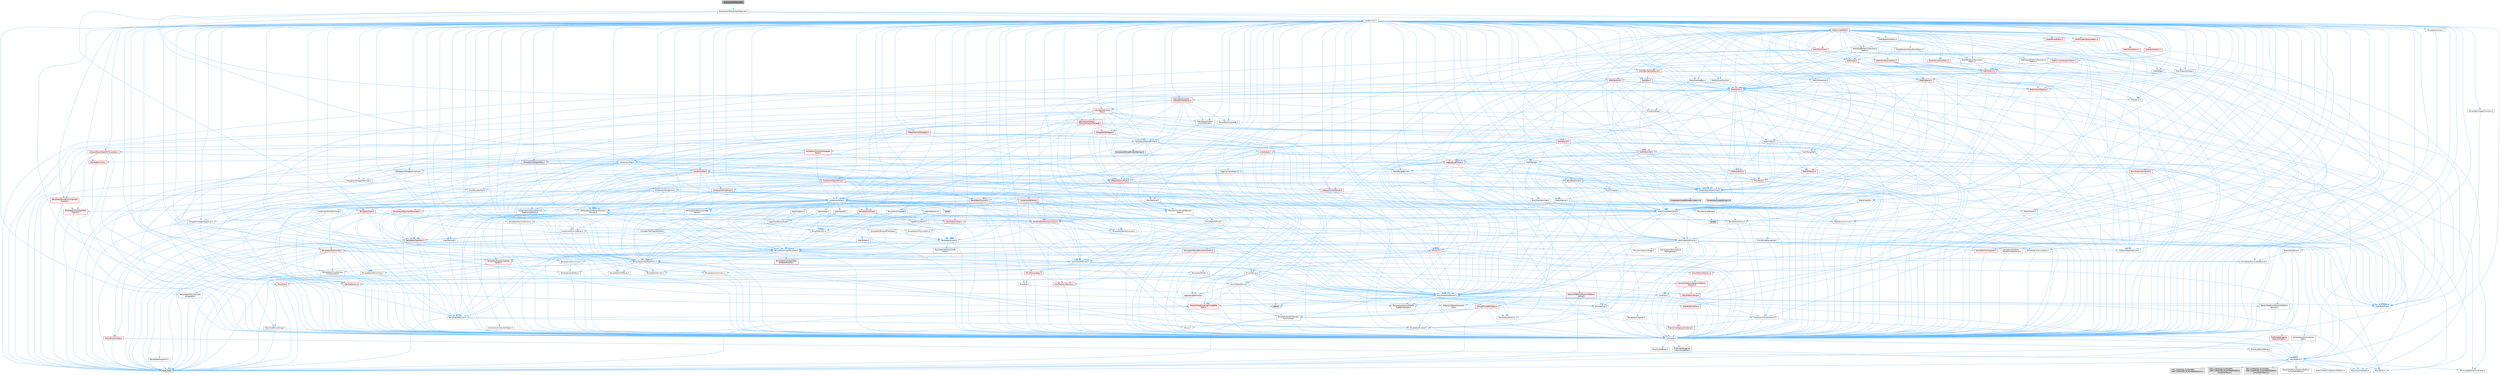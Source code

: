digraph "HLSLSyntaxTokenizer.h"
{
 // INTERACTIVE_SVG=YES
 // LATEX_PDF_SIZE
  bgcolor="transparent";
  edge [fontname=Helvetica,fontsize=10,labelfontname=Helvetica,labelfontsize=10];
  node [fontname=Helvetica,fontsize=10,shape=box,height=0.2,width=0.4];
  Node1 [id="Node000001",label="HLSLSyntaxTokenizer.h",height=0.2,width=0.4,color="gray40", fillcolor="grey60", style="filled", fontcolor="black",tooltip=" "];
  Node1 -> Node2 [id="edge1_Node000001_Node000002",color="steelblue1",style="solid",tooltip=" "];
  Node2 [id="Node000002",label="Framework/Text/SyntaxTokenizer.h",height=0.2,width=0.4,color="grey40", fillcolor="white", style="filled",URL="$dc/daf/SyntaxTokenizer_8h.html",tooltip=" "];
  Node2 -> Node3 [id="edge2_Node000002_Node000003",color="steelblue1",style="solid",tooltip=" "];
  Node3 [id="Node000003",label="Containers/Array.h",height=0.2,width=0.4,color="grey40", fillcolor="white", style="filled",URL="$df/dd0/Array_8h.html",tooltip=" "];
  Node3 -> Node4 [id="edge3_Node000003_Node000004",color="steelblue1",style="solid",tooltip=" "];
  Node4 [id="Node000004",label="CoreTypes.h",height=0.2,width=0.4,color="grey40", fillcolor="white", style="filled",URL="$dc/dec/CoreTypes_8h.html",tooltip=" "];
  Node4 -> Node5 [id="edge4_Node000004_Node000005",color="steelblue1",style="solid",tooltip=" "];
  Node5 [id="Node000005",label="HAL/Platform.h",height=0.2,width=0.4,color="grey40", fillcolor="white", style="filled",URL="$d9/dd0/Platform_8h.html",tooltip=" "];
  Node5 -> Node6 [id="edge5_Node000005_Node000006",color="steelblue1",style="solid",tooltip=" "];
  Node6 [id="Node000006",label="Misc/Build.h",height=0.2,width=0.4,color="grey40", fillcolor="white", style="filled",URL="$d3/dbb/Build_8h.html",tooltip=" "];
  Node5 -> Node7 [id="edge6_Node000005_Node000007",color="steelblue1",style="solid",tooltip=" "];
  Node7 [id="Node000007",label="Misc/LargeWorldCoordinates.h",height=0.2,width=0.4,color="grey40", fillcolor="white", style="filled",URL="$d2/dcb/LargeWorldCoordinates_8h.html",tooltip=" "];
  Node5 -> Node8 [id="edge7_Node000005_Node000008",color="steelblue1",style="solid",tooltip=" "];
  Node8 [id="Node000008",label="type_traits",height=0.2,width=0.4,color="grey60", fillcolor="#E0E0E0", style="filled",tooltip=" "];
  Node5 -> Node9 [id="edge8_Node000005_Node000009",color="steelblue1",style="solid",tooltip=" "];
  Node9 [id="Node000009",label="PreprocessorHelpers.h",height=0.2,width=0.4,color="grey40", fillcolor="white", style="filled",URL="$db/ddb/PreprocessorHelpers_8h.html",tooltip=" "];
  Node5 -> Node10 [id="edge9_Node000005_Node000010",color="steelblue1",style="solid",tooltip=" "];
  Node10 [id="Node000010",label="UBT_COMPILED_PLATFORM\l/UBT_COMPILED_PLATFORMPlatform\lCompilerPreSetup.h",height=0.2,width=0.4,color="grey60", fillcolor="#E0E0E0", style="filled",tooltip=" "];
  Node5 -> Node11 [id="edge10_Node000005_Node000011",color="steelblue1",style="solid",tooltip=" "];
  Node11 [id="Node000011",label="GenericPlatform/GenericPlatform\lCompilerPreSetup.h",height=0.2,width=0.4,color="grey40", fillcolor="white", style="filled",URL="$d9/dc8/GenericPlatformCompilerPreSetup_8h.html",tooltip=" "];
  Node5 -> Node12 [id="edge11_Node000005_Node000012",color="steelblue1",style="solid",tooltip=" "];
  Node12 [id="Node000012",label="GenericPlatform/GenericPlatform.h",height=0.2,width=0.4,color="grey40", fillcolor="white", style="filled",URL="$d6/d84/GenericPlatform_8h.html",tooltip=" "];
  Node5 -> Node13 [id="edge12_Node000005_Node000013",color="steelblue1",style="solid",tooltip=" "];
  Node13 [id="Node000013",label="UBT_COMPILED_PLATFORM\l/UBT_COMPILED_PLATFORMPlatform.h",height=0.2,width=0.4,color="grey60", fillcolor="#E0E0E0", style="filled",tooltip=" "];
  Node5 -> Node14 [id="edge13_Node000005_Node000014",color="steelblue1",style="solid",tooltip=" "];
  Node14 [id="Node000014",label="UBT_COMPILED_PLATFORM\l/UBT_COMPILED_PLATFORMPlatform\lCompilerSetup.h",height=0.2,width=0.4,color="grey60", fillcolor="#E0E0E0", style="filled",tooltip=" "];
  Node4 -> Node15 [id="edge14_Node000004_Node000015",color="steelblue1",style="solid",tooltip=" "];
  Node15 [id="Node000015",label="ProfilingDebugging\l/UMemoryDefines.h",height=0.2,width=0.4,color="grey40", fillcolor="white", style="filled",URL="$d2/da2/UMemoryDefines_8h.html",tooltip=" "];
  Node4 -> Node16 [id="edge15_Node000004_Node000016",color="steelblue1",style="solid",tooltip=" "];
  Node16 [id="Node000016",label="Misc/CoreMiscDefines.h",height=0.2,width=0.4,color="grey40", fillcolor="white", style="filled",URL="$da/d38/CoreMiscDefines_8h.html",tooltip=" "];
  Node16 -> Node5 [id="edge16_Node000016_Node000005",color="steelblue1",style="solid",tooltip=" "];
  Node16 -> Node9 [id="edge17_Node000016_Node000009",color="steelblue1",style="solid",tooltip=" "];
  Node4 -> Node17 [id="edge18_Node000004_Node000017",color="steelblue1",style="solid",tooltip=" "];
  Node17 [id="Node000017",label="Misc/CoreDefines.h",height=0.2,width=0.4,color="grey40", fillcolor="white", style="filled",URL="$d3/dd2/CoreDefines_8h.html",tooltip=" "];
  Node3 -> Node18 [id="edge19_Node000003_Node000018",color="steelblue1",style="solid",tooltip=" "];
  Node18 [id="Node000018",label="Misc/AssertionMacros.h",height=0.2,width=0.4,color="grey40", fillcolor="white", style="filled",URL="$d0/dfa/AssertionMacros_8h.html",tooltip=" "];
  Node18 -> Node4 [id="edge20_Node000018_Node000004",color="steelblue1",style="solid",tooltip=" "];
  Node18 -> Node5 [id="edge21_Node000018_Node000005",color="steelblue1",style="solid",tooltip=" "];
  Node18 -> Node19 [id="edge22_Node000018_Node000019",color="steelblue1",style="solid",tooltip=" "];
  Node19 [id="Node000019",label="HAL/PlatformMisc.h",height=0.2,width=0.4,color="red", fillcolor="#FFF0F0", style="filled",URL="$d0/df5/PlatformMisc_8h.html",tooltip=" "];
  Node19 -> Node4 [id="edge23_Node000019_Node000004",color="steelblue1",style="solid",tooltip=" "];
  Node18 -> Node9 [id="edge24_Node000018_Node000009",color="steelblue1",style="solid",tooltip=" "];
  Node18 -> Node55 [id="edge25_Node000018_Node000055",color="steelblue1",style="solid",tooltip=" "];
  Node55 [id="Node000055",label="Templates/EnableIf.h",height=0.2,width=0.4,color="grey40", fillcolor="white", style="filled",URL="$d7/d60/EnableIf_8h.html",tooltip=" "];
  Node55 -> Node4 [id="edge26_Node000055_Node000004",color="steelblue1",style="solid",tooltip=" "];
  Node18 -> Node56 [id="edge27_Node000018_Node000056",color="steelblue1",style="solid",tooltip=" "];
  Node56 [id="Node000056",label="Templates/IsArrayOrRefOf\lTypeByPredicate.h",height=0.2,width=0.4,color="grey40", fillcolor="white", style="filled",URL="$d6/da1/IsArrayOrRefOfTypeByPredicate_8h.html",tooltip=" "];
  Node56 -> Node4 [id="edge28_Node000056_Node000004",color="steelblue1",style="solid",tooltip=" "];
  Node18 -> Node57 [id="edge29_Node000018_Node000057",color="steelblue1",style="solid",tooltip=" "];
  Node57 [id="Node000057",label="Templates/IsValidVariadic\lFunctionArg.h",height=0.2,width=0.4,color="grey40", fillcolor="white", style="filled",URL="$d0/dc8/IsValidVariadicFunctionArg_8h.html",tooltip=" "];
  Node57 -> Node4 [id="edge30_Node000057_Node000004",color="steelblue1",style="solid",tooltip=" "];
  Node57 -> Node58 [id="edge31_Node000057_Node000058",color="steelblue1",style="solid",tooltip=" "];
  Node58 [id="Node000058",label="IsEnum.h",height=0.2,width=0.4,color="grey40", fillcolor="white", style="filled",URL="$d4/de5/IsEnum_8h.html",tooltip=" "];
  Node57 -> Node8 [id="edge32_Node000057_Node000008",color="steelblue1",style="solid",tooltip=" "];
  Node18 -> Node59 [id="edge33_Node000018_Node000059",color="steelblue1",style="solid",tooltip=" "];
  Node59 [id="Node000059",label="Traits/IsCharEncodingCompatible\lWith.h",height=0.2,width=0.4,color="red", fillcolor="#FFF0F0", style="filled",URL="$df/dd1/IsCharEncodingCompatibleWith_8h.html",tooltip=" "];
  Node59 -> Node8 [id="edge34_Node000059_Node000008",color="steelblue1",style="solid",tooltip=" "];
  Node18 -> Node61 [id="edge35_Node000018_Node000061",color="steelblue1",style="solid",tooltip=" "];
  Node61 [id="Node000061",label="Misc/VarArgs.h",height=0.2,width=0.4,color="grey40", fillcolor="white", style="filled",URL="$d5/d6f/VarArgs_8h.html",tooltip=" "];
  Node61 -> Node4 [id="edge36_Node000061_Node000004",color="steelblue1",style="solid",tooltip=" "];
  Node18 -> Node62 [id="edge37_Node000018_Node000062",color="steelblue1",style="solid",tooltip=" "];
  Node62 [id="Node000062",label="String/FormatStringSan.h",height=0.2,width=0.4,color="red", fillcolor="#FFF0F0", style="filled",URL="$d3/d8b/FormatStringSan_8h.html",tooltip=" "];
  Node62 -> Node8 [id="edge38_Node000062_Node000008",color="steelblue1",style="solid",tooltip=" "];
  Node62 -> Node4 [id="edge39_Node000062_Node000004",color="steelblue1",style="solid",tooltip=" "];
  Node62 -> Node63 [id="edge40_Node000062_Node000063",color="steelblue1",style="solid",tooltip=" "];
  Node63 [id="Node000063",label="Templates/Requires.h",height=0.2,width=0.4,color="grey40", fillcolor="white", style="filled",URL="$dc/d96/Requires_8h.html",tooltip=" "];
  Node63 -> Node55 [id="edge41_Node000063_Node000055",color="steelblue1",style="solid",tooltip=" "];
  Node63 -> Node8 [id="edge42_Node000063_Node000008",color="steelblue1",style="solid",tooltip=" "];
  Node62 -> Node64 [id="edge43_Node000062_Node000064",color="steelblue1",style="solid",tooltip=" "];
  Node64 [id="Node000064",label="Templates/Identity.h",height=0.2,width=0.4,color="grey40", fillcolor="white", style="filled",URL="$d0/dd5/Identity_8h.html",tooltip=" "];
  Node62 -> Node57 [id="edge44_Node000062_Node000057",color="steelblue1",style="solid",tooltip=" "];
  Node62 -> Node27 [id="edge45_Node000062_Node000027",color="steelblue1",style="solid",tooltip=" "];
  Node27 [id="Node000027",label="Containers/ContainersFwd.h",height=0.2,width=0.4,color="grey40", fillcolor="white", style="filled",URL="$d4/d0a/ContainersFwd_8h.html",tooltip=" "];
  Node27 -> Node5 [id="edge46_Node000027_Node000005",color="steelblue1",style="solid",tooltip=" "];
  Node27 -> Node4 [id="edge47_Node000027_Node000004",color="steelblue1",style="solid",tooltip=" "];
  Node27 -> Node24 [id="edge48_Node000027_Node000024",color="steelblue1",style="solid",tooltip=" "];
  Node24 [id="Node000024",label="Traits/IsContiguousContainer.h",height=0.2,width=0.4,color="red", fillcolor="#FFF0F0", style="filled",URL="$d5/d3c/IsContiguousContainer_8h.html",tooltip=" "];
  Node24 -> Node4 [id="edge49_Node000024_Node000004",color="steelblue1",style="solid",tooltip=" "];
  Node18 -> Node68 [id="edge50_Node000018_Node000068",color="steelblue1",style="solid",tooltip=" "];
  Node68 [id="Node000068",label="atomic",height=0.2,width=0.4,color="grey60", fillcolor="#E0E0E0", style="filled",tooltip=" "];
  Node3 -> Node69 [id="edge51_Node000003_Node000069",color="steelblue1",style="solid",tooltip=" "];
  Node69 [id="Node000069",label="Misc/IntrusiveUnsetOptional\lState.h",height=0.2,width=0.4,color="grey40", fillcolor="white", style="filled",URL="$d2/d0a/IntrusiveUnsetOptionalState_8h.html",tooltip=" "];
  Node69 -> Node70 [id="edge52_Node000069_Node000070",color="steelblue1",style="solid",tooltip=" "];
  Node70 [id="Node000070",label="Misc/OptionalFwd.h",height=0.2,width=0.4,color="grey40", fillcolor="white", style="filled",URL="$dc/d50/OptionalFwd_8h.html",tooltip=" "];
  Node3 -> Node71 [id="edge53_Node000003_Node000071",color="steelblue1",style="solid",tooltip=" "];
  Node71 [id="Node000071",label="Misc/ReverseIterate.h",height=0.2,width=0.4,color="grey40", fillcolor="white", style="filled",URL="$db/de3/ReverseIterate_8h.html",tooltip=" "];
  Node71 -> Node5 [id="edge54_Node000071_Node000005",color="steelblue1",style="solid",tooltip=" "];
  Node71 -> Node72 [id="edge55_Node000071_Node000072",color="steelblue1",style="solid",tooltip=" "];
  Node72 [id="Node000072",label="iterator",height=0.2,width=0.4,color="grey60", fillcolor="#E0E0E0", style="filled",tooltip=" "];
  Node3 -> Node73 [id="edge56_Node000003_Node000073",color="steelblue1",style="solid",tooltip=" "];
  Node73 [id="Node000073",label="HAL/UnrealMemory.h",height=0.2,width=0.4,color="grey40", fillcolor="white", style="filled",URL="$d9/d96/UnrealMemory_8h.html",tooltip=" "];
  Node73 -> Node4 [id="edge57_Node000073_Node000004",color="steelblue1",style="solid",tooltip=" "];
  Node73 -> Node74 [id="edge58_Node000073_Node000074",color="steelblue1",style="solid",tooltip=" "];
  Node74 [id="Node000074",label="GenericPlatform/GenericPlatform\lMemory.h",height=0.2,width=0.4,color="red", fillcolor="#FFF0F0", style="filled",URL="$dd/d22/GenericPlatformMemory_8h.html",tooltip=" "];
  Node74 -> Node26 [id="edge59_Node000074_Node000026",color="steelblue1",style="solid",tooltip=" "];
  Node26 [id="Node000026",label="CoreFwd.h",height=0.2,width=0.4,color="grey40", fillcolor="white", style="filled",URL="$d1/d1e/CoreFwd_8h.html",tooltip=" "];
  Node26 -> Node4 [id="edge60_Node000026_Node000004",color="steelblue1",style="solid",tooltip=" "];
  Node26 -> Node27 [id="edge61_Node000026_Node000027",color="steelblue1",style="solid",tooltip=" "];
  Node26 -> Node28 [id="edge62_Node000026_Node000028",color="steelblue1",style="solid",tooltip=" "];
  Node28 [id="Node000028",label="Math/MathFwd.h",height=0.2,width=0.4,color="grey40", fillcolor="white", style="filled",URL="$d2/d10/MathFwd_8h.html",tooltip=" "];
  Node28 -> Node5 [id="edge63_Node000028_Node000005",color="steelblue1",style="solid",tooltip=" "];
  Node26 -> Node29 [id="edge64_Node000026_Node000029",color="steelblue1",style="solid",tooltip=" "];
  Node29 [id="Node000029",label="UObject/UObjectHierarchy\lFwd.h",height=0.2,width=0.4,color="grey40", fillcolor="white", style="filled",URL="$d3/d13/UObjectHierarchyFwd_8h.html",tooltip=" "];
  Node74 -> Node4 [id="edge65_Node000074_Node000004",color="steelblue1",style="solid",tooltip=" "];
  Node74 -> Node75 [id="edge66_Node000074_Node000075",color="steelblue1",style="solid",tooltip=" "];
  Node75 [id="Node000075",label="HAL/PlatformString.h",height=0.2,width=0.4,color="red", fillcolor="#FFF0F0", style="filled",URL="$db/db5/PlatformString_8h.html",tooltip=" "];
  Node75 -> Node4 [id="edge67_Node000075_Node000004",color="steelblue1",style="solid",tooltip=" "];
  Node73 -> Node77 [id="edge68_Node000073_Node000077",color="steelblue1",style="solid",tooltip=" "];
  Node77 [id="Node000077",label="HAL/MemoryBase.h",height=0.2,width=0.4,color="red", fillcolor="#FFF0F0", style="filled",URL="$d6/d9f/MemoryBase_8h.html",tooltip=" "];
  Node77 -> Node4 [id="edge69_Node000077_Node000004",color="steelblue1",style="solid",tooltip=" "];
  Node77 -> Node48 [id="edge70_Node000077_Node000048",color="steelblue1",style="solid",tooltip=" "];
  Node48 [id="Node000048",label="HAL/PlatformAtomics.h",height=0.2,width=0.4,color="red", fillcolor="#FFF0F0", style="filled",URL="$d3/d36/PlatformAtomics_8h.html",tooltip=" "];
  Node48 -> Node4 [id="edge71_Node000048_Node000004",color="steelblue1",style="solid",tooltip=" "];
  Node77 -> Node31 [id="edge72_Node000077_Node000031",color="steelblue1",style="solid",tooltip=" "];
  Node31 [id="Node000031",label="HAL/PlatformCrt.h",height=0.2,width=0.4,color="red", fillcolor="#FFF0F0", style="filled",URL="$d8/d75/PlatformCrt_8h.html",tooltip=" "];
  Node77 -> Node78 [id="edge73_Node000077_Node000078",color="steelblue1",style="solid",tooltip=" "];
  Node78 [id="Node000078",label="Misc/Exec.h",height=0.2,width=0.4,color="grey40", fillcolor="white", style="filled",URL="$de/ddb/Exec_8h.html",tooltip=" "];
  Node78 -> Node4 [id="edge74_Node000078_Node000004",color="steelblue1",style="solid",tooltip=" "];
  Node78 -> Node18 [id="edge75_Node000078_Node000018",color="steelblue1",style="solid",tooltip=" "];
  Node77 -> Node79 [id="edge76_Node000077_Node000079",color="steelblue1",style="solid",tooltip=" "];
  Node79 [id="Node000079",label="Misc/OutputDevice.h",height=0.2,width=0.4,color="grey40", fillcolor="white", style="filled",URL="$d7/d32/OutputDevice_8h.html",tooltip=" "];
  Node79 -> Node26 [id="edge77_Node000079_Node000026",color="steelblue1",style="solid",tooltip=" "];
  Node79 -> Node4 [id="edge78_Node000079_Node000004",color="steelblue1",style="solid",tooltip=" "];
  Node79 -> Node80 [id="edge79_Node000079_Node000080",color="steelblue1",style="solid",tooltip=" "];
  Node80 [id="Node000080",label="Logging/LogVerbosity.h",height=0.2,width=0.4,color="grey40", fillcolor="white", style="filled",URL="$d2/d8f/LogVerbosity_8h.html",tooltip=" "];
  Node80 -> Node4 [id="edge80_Node000080_Node000004",color="steelblue1",style="solid",tooltip=" "];
  Node79 -> Node61 [id="edge81_Node000079_Node000061",color="steelblue1",style="solid",tooltip=" "];
  Node79 -> Node56 [id="edge82_Node000079_Node000056",color="steelblue1",style="solid",tooltip=" "];
  Node79 -> Node57 [id="edge83_Node000079_Node000057",color="steelblue1",style="solid",tooltip=" "];
  Node79 -> Node59 [id="edge84_Node000079_Node000059",color="steelblue1",style="solid",tooltip=" "];
  Node73 -> Node90 [id="edge85_Node000073_Node000090",color="steelblue1",style="solid",tooltip=" "];
  Node90 [id="Node000090",label="HAL/PlatformMemory.h",height=0.2,width=0.4,color="red", fillcolor="#FFF0F0", style="filled",URL="$de/d68/PlatformMemory_8h.html",tooltip=" "];
  Node90 -> Node4 [id="edge86_Node000090_Node000004",color="steelblue1",style="solid",tooltip=" "];
  Node90 -> Node74 [id="edge87_Node000090_Node000074",color="steelblue1",style="solid",tooltip=" "];
  Node73 -> Node92 [id="edge88_Node000073_Node000092",color="steelblue1",style="solid",tooltip=" "];
  Node92 [id="Node000092",label="ProfilingDebugging\l/MemoryTrace.h",height=0.2,width=0.4,color="red", fillcolor="#FFF0F0", style="filled",URL="$da/dd7/MemoryTrace_8h.html",tooltip=" "];
  Node92 -> Node5 [id="edge89_Node000092_Node000005",color="steelblue1",style="solid",tooltip=" "];
  Node73 -> Node93 [id="edge90_Node000073_Node000093",color="steelblue1",style="solid",tooltip=" "];
  Node93 [id="Node000093",label="Templates/IsPointer.h",height=0.2,width=0.4,color="grey40", fillcolor="white", style="filled",URL="$d7/d05/IsPointer_8h.html",tooltip=" "];
  Node93 -> Node4 [id="edge91_Node000093_Node000004",color="steelblue1",style="solid",tooltip=" "];
  Node3 -> Node94 [id="edge92_Node000003_Node000094",color="steelblue1",style="solid",tooltip=" "];
  Node94 [id="Node000094",label="Templates/UnrealTypeTraits.h",height=0.2,width=0.4,color="grey40", fillcolor="white", style="filled",URL="$d2/d2d/UnrealTypeTraits_8h.html",tooltip=" "];
  Node94 -> Node4 [id="edge93_Node000094_Node000004",color="steelblue1",style="solid",tooltip=" "];
  Node94 -> Node93 [id="edge94_Node000094_Node000093",color="steelblue1",style="solid",tooltip=" "];
  Node94 -> Node18 [id="edge95_Node000094_Node000018",color="steelblue1",style="solid",tooltip=" "];
  Node94 -> Node86 [id="edge96_Node000094_Node000086",color="steelblue1",style="solid",tooltip=" "];
  Node86 [id="Node000086",label="Templates/AndOrNot.h",height=0.2,width=0.4,color="grey40", fillcolor="white", style="filled",URL="$db/d0a/AndOrNot_8h.html",tooltip=" "];
  Node86 -> Node4 [id="edge97_Node000086_Node000004",color="steelblue1",style="solid",tooltip=" "];
  Node94 -> Node55 [id="edge98_Node000094_Node000055",color="steelblue1",style="solid",tooltip=" "];
  Node94 -> Node95 [id="edge99_Node000094_Node000095",color="steelblue1",style="solid",tooltip=" "];
  Node95 [id="Node000095",label="Templates/IsArithmetic.h",height=0.2,width=0.4,color="grey40", fillcolor="white", style="filled",URL="$d2/d5d/IsArithmetic_8h.html",tooltip=" "];
  Node95 -> Node4 [id="edge100_Node000095_Node000004",color="steelblue1",style="solid",tooltip=" "];
  Node94 -> Node58 [id="edge101_Node000094_Node000058",color="steelblue1",style="solid",tooltip=" "];
  Node94 -> Node96 [id="edge102_Node000094_Node000096",color="steelblue1",style="solid",tooltip=" "];
  Node96 [id="Node000096",label="Templates/Models.h",height=0.2,width=0.4,color="grey40", fillcolor="white", style="filled",URL="$d3/d0c/Models_8h.html",tooltip=" "];
  Node96 -> Node64 [id="edge103_Node000096_Node000064",color="steelblue1",style="solid",tooltip=" "];
  Node94 -> Node97 [id="edge104_Node000094_Node000097",color="steelblue1",style="solid",tooltip=" "];
  Node97 [id="Node000097",label="Templates/IsPODType.h",height=0.2,width=0.4,color="grey40", fillcolor="white", style="filled",URL="$d7/db1/IsPODType_8h.html",tooltip=" "];
  Node97 -> Node4 [id="edge105_Node000097_Node000004",color="steelblue1",style="solid",tooltip=" "];
  Node94 -> Node98 [id="edge106_Node000094_Node000098",color="steelblue1",style="solid",tooltip=" "];
  Node98 [id="Node000098",label="Templates/IsUECoreType.h",height=0.2,width=0.4,color="grey40", fillcolor="white", style="filled",URL="$d1/db8/IsUECoreType_8h.html",tooltip=" "];
  Node98 -> Node4 [id="edge107_Node000098_Node000004",color="steelblue1",style="solid",tooltip=" "];
  Node98 -> Node8 [id="edge108_Node000098_Node000008",color="steelblue1",style="solid",tooltip=" "];
  Node94 -> Node87 [id="edge109_Node000094_Node000087",color="steelblue1",style="solid",tooltip=" "];
  Node87 [id="Node000087",label="Templates/IsTriviallyCopy\lConstructible.h",height=0.2,width=0.4,color="grey40", fillcolor="white", style="filled",URL="$d3/d78/IsTriviallyCopyConstructible_8h.html",tooltip=" "];
  Node87 -> Node4 [id="edge110_Node000087_Node000004",color="steelblue1",style="solid",tooltip=" "];
  Node87 -> Node8 [id="edge111_Node000087_Node000008",color="steelblue1",style="solid",tooltip=" "];
  Node3 -> Node99 [id="edge112_Node000003_Node000099",color="steelblue1",style="solid",tooltip=" "];
  Node99 [id="Node000099",label="Templates/UnrealTemplate.h",height=0.2,width=0.4,color="grey40", fillcolor="white", style="filled",URL="$d4/d24/UnrealTemplate_8h.html",tooltip=" "];
  Node99 -> Node4 [id="edge113_Node000099_Node000004",color="steelblue1",style="solid",tooltip=" "];
  Node99 -> Node93 [id="edge114_Node000099_Node000093",color="steelblue1",style="solid",tooltip=" "];
  Node99 -> Node73 [id="edge115_Node000099_Node000073",color="steelblue1",style="solid",tooltip=" "];
  Node99 -> Node100 [id="edge116_Node000099_Node000100",color="steelblue1",style="solid",tooltip=" "];
  Node100 [id="Node000100",label="Templates/CopyQualifiers\lAndRefsFromTo.h",height=0.2,width=0.4,color="red", fillcolor="#FFF0F0", style="filled",URL="$d3/db3/CopyQualifiersAndRefsFromTo_8h.html",tooltip=" "];
  Node99 -> Node94 [id="edge117_Node000099_Node000094",color="steelblue1",style="solid",tooltip=" "];
  Node99 -> Node102 [id="edge118_Node000099_Node000102",color="steelblue1",style="solid",tooltip=" "];
  Node102 [id="Node000102",label="Templates/RemoveReference.h",height=0.2,width=0.4,color="grey40", fillcolor="white", style="filled",URL="$da/dbe/RemoveReference_8h.html",tooltip=" "];
  Node102 -> Node4 [id="edge119_Node000102_Node000004",color="steelblue1",style="solid",tooltip=" "];
  Node99 -> Node63 [id="edge120_Node000099_Node000063",color="steelblue1",style="solid",tooltip=" "];
  Node99 -> Node103 [id="edge121_Node000099_Node000103",color="steelblue1",style="solid",tooltip=" "];
  Node103 [id="Node000103",label="Templates/TypeCompatible\lBytes.h",height=0.2,width=0.4,color="red", fillcolor="#FFF0F0", style="filled",URL="$df/d0a/TypeCompatibleBytes_8h.html",tooltip=" "];
  Node103 -> Node4 [id="edge122_Node000103_Node000004",color="steelblue1",style="solid",tooltip=" "];
  Node103 -> Node8 [id="edge123_Node000103_Node000008",color="steelblue1",style="solid",tooltip=" "];
  Node99 -> Node64 [id="edge124_Node000099_Node000064",color="steelblue1",style="solid",tooltip=" "];
  Node99 -> Node24 [id="edge125_Node000099_Node000024",color="steelblue1",style="solid",tooltip=" "];
  Node99 -> Node104 [id="edge126_Node000099_Node000104",color="steelblue1",style="solid",tooltip=" "];
  Node104 [id="Node000104",label="Traits/UseBitwiseSwap.h",height=0.2,width=0.4,color="grey40", fillcolor="white", style="filled",URL="$db/df3/UseBitwiseSwap_8h.html",tooltip=" "];
  Node104 -> Node4 [id="edge127_Node000104_Node000004",color="steelblue1",style="solid",tooltip=" "];
  Node104 -> Node8 [id="edge128_Node000104_Node000008",color="steelblue1",style="solid",tooltip=" "];
  Node99 -> Node8 [id="edge129_Node000099_Node000008",color="steelblue1",style="solid",tooltip=" "];
  Node3 -> Node105 [id="edge130_Node000003_Node000105",color="steelblue1",style="solid",tooltip=" "];
  Node105 [id="Node000105",label="Containers/AllowShrinking.h",height=0.2,width=0.4,color="grey40", fillcolor="white", style="filled",URL="$d7/d1a/AllowShrinking_8h.html",tooltip=" "];
  Node105 -> Node4 [id="edge131_Node000105_Node000004",color="steelblue1",style="solid",tooltip=" "];
  Node3 -> Node106 [id="edge132_Node000003_Node000106",color="steelblue1",style="solid",tooltip=" "];
  Node106 [id="Node000106",label="Containers/ContainerAllocation\lPolicies.h",height=0.2,width=0.4,color="grey40", fillcolor="white", style="filled",URL="$d7/dff/ContainerAllocationPolicies_8h.html",tooltip=" "];
  Node106 -> Node4 [id="edge133_Node000106_Node000004",color="steelblue1",style="solid",tooltip=" "];
  Node106 -> Node107 [id="edge134_Node000106_Node000107",color="steelblue1",style="solid",tooltip=" "];
  Node107 [id="Node000107",label="Containers/ContainerHelpers.h",height=0.2,width=0.4,color="grey40", fillcolor="white", style="filled",URL="$d7/d33/ContainerHelpers_8h.html",tooltip=" "];
  Node107 -> Node4 [id="edge135_Node000107_Node000004",color="steelblue1",style="solid",tooltip=" "];
  Node106 -> Node106 [id="edge136_Node000106_Node000106",color="steelblue1",style="solid",tooltip=" "];
  Node106 -> Node108 [id="edge137_Node000106_Node000108",color="steelblue1",style="solid",tooltip=" "];
  Node108 [id="Node000108",label="HAL/PlatformMath.h",height=0.2,width=0.4,color="red", fillcolor="#FFF0F0", style="filled",URL="$dc/d53/PlatformMath_8h.html",tooltip=" "];
  Node108 -> Node4 [id="edge138_Node000108_Node000004",color="steelblue1",style="solid",tooltip=" "];
  Node106 -> Node73 [id="edge139_Node000106_Node000073",color="steelblue1",style="solid",tooltip=" "];
  Node106 -> Node41 [id="edge140_Node000106_Node000041",color="steelblue1",style="solid",tooltip=" "];
  Node41 [id="Node000041",label="Math/NumericLimits.h",height=0.2,width=0.4,color="grey40", fillcolor="white", style="filled",URL="$df/d1b/NumericLimits_8h.html",tooltip=" "];
  Node41 -> Node4 [id="edge141_Node000041_Node000004",color="steelblue1",style="solid",tooltip=" "];
  Node106 -> Node18 [id="edge142_Node000106_Node000018",color="steelblue1",style="solid",tooltip=" "];
  Node106 -> Node116 [id="edge143_Node000106_Node000116",color="steelblue1",style="solid",tooltip=" "];
  Node116 [id="Node000116",label="Templates/IsPolymorphic.h",height=0.2,width=0.4,color="grey40", fillcolor="white", style="filled",URL="$dc/d20/IsPolymorphic_8h.html",tooltip=" "];
  Node106 -> Node117 [id="edge144_Node000106_Node000117",color="steelblue1",style="solid",tooltip=" "];
  Node117 [id="Node000117",label="Templates/MemoryOps.h",height=0.2,width=0.4,color="red", fillcolor="#FFF0F0", style="filled",URL="$db/dea/MemoryOps_8h.html",tooltip=" "];
  Node117 -> Node4 [id="edge145_Node000117_Node000004",color="steelblue1",style="solid",tooltip=" "];
  Node117 -> Node73 [id="edge146_Node000117_Node000073",color="steelblue1",style="solid",tooltip=" "];
  Node117 -> Node88 [id="edge147_Node000117_Node000088",color="steelblue1",style="solid",tooltip=" "];
  Node88 [id="Node000088",label="Templates/IsTriviallyCopy\lAssignable.h",height=0.2,width=0.4,color="grey40", fillcolor="white", style="filled",URL="$d2/df2/IsTriviallyCopyAssignable_8h.html",tooltip=" "];
  Node88 -> Node4 [id="edge148_Node000088_Node000004",color="steelblue1",style="solid",tooltip=" "];
  Node88 -> Node8 [id="edge149_Node000088_Node000008",color="steelblue1",style="solid",tooltip=" "];
  Node117 -> Node87 [id="edge150_Node000117_Node000087",color="steelblue1",style="solid",tooltip=" "];
  Node117 -> Node63 [id="edge151_Node000117_Node000063",color="steelblue1",style="solid",tooltip=" "];
  Node117 -> Node94 [id="edge152_Node000117_Node000094",color="steelblue1",style="solid",tooltip=" "];
  Node117 -> Node104 [id="edge153_Node000117_Node000104",color="steelblue1",style="solid",tooltip=" "];
  Node117 -> Node8 [id="edge154_Node000117_Node000008",color="steelblue1",style="solid",tooltip=" "];
  Node106 -> Node103 [id="edge155_Node000106_Node000103",color="steelblue1",style="solid",tooltip=" "];
  Node106 -> Node8 [id="edge156_Node000106_Node000008",color="steelblue1",style="solid",tooltip=" "];
  Node3 -> Node118 [id="edge157_Node000003_Node000118",color="steelblue1",style="solid",tooltip=" "];
  Node118 [id="Node000118",label="Containers/ContainerElement\lTypeCompatibility.h",height=0.2,width=0.4,color="grey40", fillcolor="white", style="filled",URL="$df/ddf/ContainerElementTypeCompatibility_8h.html",tooltip=" "];
  Node118 -> Node4 [id="edge158_Node000118_Node000004",color="steelblue1",style="solid",tooltip=" "];
  Node118 -> Node94 [id="edge159_Node000118_Node000094",color="steelblue1",style="solid",tooltip=" "];
  Node3 -> Node119 [id="edge160_Node000003_Node000119",color="steelblue1",style="solid",tooltip=" "];
  Node119 [id="Node000119",label="Serialization/Archive.h",height=0.2,width=0.4,color="grey40", fillcolor="white", style="filled",URL="$d7/d3b/Archive_8h.html",tooltip=" "];
  Node119 -> Node26 [id="edge161_Node000119_Node000026",color="steelblue1",style="solid",tooltip=" "];
  Node119 -> Node4 [id="edge162_Node000119_Node000004",color="steelblue1",style="solid",tooltip=" "];
  Node119 -> Node120 [id="edge163_Node000119_Node000120",color="steelblue1",style="solid",tooltip=" "];
  Node120 [id="Node000120",label="HAL/PlatformProperties.h",height=0.2,width=0.4,color="red", fillcolor="#FFF0F0", style="filled",URL="$d9/db0/PlatformProperties_8h.html",tooltip=" "];
  Node120 -> Node4 [id="edge164_Node000120_Node000004",color="steelblue1",style="solid",tooltip=" "];
  Node119 -> Node123 [id="edge165_Node000119_Node000123",color="steelblue1",style="solid",tooltip=" "];
  Node123 [id="Node000123",label="Internationalization\l/TextNamespaceFwd.h",height=0.2,width=0.4,color="grey40", fillcolor="white", style="filled",URL="$d8/d97/TextNamespaceFwd_8h.html",tooltip=" "];
  Node123 -> Node4 [id="edge166_Node000123_Node000004",color="steelblue1",style="solid",tooltip=" "];
  Node119 -> Node28 [id="edge167_Node000119_Node000028",color="steelblue1",style="solid",tooltip=" "];
  Node119 -> Node18 [id="edge168_Node000119_Node000018",color="steelblue1",style="solid",tooltip=" "];
  Node119 -> Node6 [id="edge169_Node000119_Node000006",color="steelblue1",style="solid",tooltip=" "];
  Node119 -> Node42 [id="edge170_Node000119_Node000042",color="steelblue1",style="solid",tooltip=" "];
  Node42 [id="Node000042",label="Misc/CompressionFlags.h",height=0.2,width=0.4,color="grey40", fillcolor="white", style="filled",URL="$d9/d76/CompressionFlags_8h.html",tooltip=" "];
  Node119 -> Node124 [id="edge171_Node000119_Node000124",color="steelblue1",style="solid",tooltip=" "];
  Node124 [id="Node000124",label="Misc/EngineVersionBase.h",height=0.2,width=0.4,color="grey40", fillcolor="white", style="filled",URL="$d5/d2b/EngineVersionBase_8h.html",tooltip=" "];
  Node124 -> Node4 [id="edge172_Node000124_Node000004",color="steelblue1",style="solid",tooltip=" "];
  Node119 -> Node61 [id="edge173_Node000119_Node000061",color="steelblue1",style="solid",tooltip=" "];
  Node119 -> Node125 [id="edge174_Node000119_Node000125",color="steelblue1",style="solid",tooltip=" "];
  Node125 [id="Node000125",label="Serialization/ArchiveCook\lData.h",height=0.2,width=0.4,color="grey40", fillcolor="white", style="filled",URL="$dc/db6/ArchiveCookData_8h.html",tooltip=" "];
  Node125 -> Node5 [id="edge175_Node000125_Node000005",color="steelblue1",style="solid",tooltip=" "];
  Node119 -> Node126 [id="edge176_Node000119_Node000126",color="steelblue1",style="solid",tooltip=" "];
  Node126 [id="Node000126",label="Serialization/ArchiveSave\lPackageData.h",height=0.2,width=0.4,color="grey40", fillcolor="white", style="filled",URL="$d1/d37/ArchiveSavePackageData_8h.html",tooltip=" "];
  Node119 -> Node55 [id="edge177_Node000119_Node000055",color="steelblue1",style="solid",tooltip=" "];
  Node119 -> Node56 [id="edge178_Node000119_Node000056",color="steelblue1",style="solid",tooltip=" "];
  Node119 -> Node127 [id="edge179_Node000119_Node000127",color="steelblue1",style="solid",tooltip=" "];
  Node127 [id="Node000127",label="Templates/IsEnumClass.h",height=0.2,width=0.4,color="grey40", fillcolor="white", style="filled",URL="$d7/d15/IsEnumClass_8h.html",tooltip=" "];
  Node127 -> Node4 [id="edge180_Node000127_Node000004",color="steelblue1",style="solid",tooltip=" "];
  Node127 -> Node86 [id="edge181_Node000127_Node000086",color="steelblue1",style="solid",tooltip=" "];
  Node119 -> Node113 [id="edge182_Node000119_Node000113",color="steelblue1",style="solid",tooltip=" "];
  Node113 [id="Node000113",label="Templates/IsSigned.h",height=0.2,width=0.4,color="grey40", fillcolor="white", style="filled",URL="$d8/dd8/IsSigned_8h.html",tooltip=" "];
  Node113 -> Node4 [id="edge183_Node000113_Node000004",color="steelblue1",style="solid",tooltip=" "];
  Node119 -> Node57 [id="edge184_Node000119_Node000057",color="steelblue1",style="solid",tooltip=" "];
  Node119 -> Node99 [id="edge185_Node000119_Node000099",color="steelblue1",style="solid",tooltip=" "];
  Node119 -> Node59 [id="edge186_Node000119_Node000059",color="steelblue1",style="solid",tooltip=" "];
  Node119 -> Node128 [id="edge187_Node000119_Node000128",color="steelblue1",style="solid",tooltip=" "];
  Node128 [id="Node000128",label="UObject/ObjectVersion.h",height=0.2,width=0.4,color="grey40", fillcolor="white", style="filled",URL="$da/d63/ObjectVersion_8h.html",tooltip=" "];
  Node128 -> Node4 [id="edge188_Node000128_Node000004",color="steelblue1",style="solid",tooltip=" "];
  Node3 -> Node129 [id="edge189_Node000003_Node000129",color="steelblue1",style="solid",tooltip=" "];
  Node129 [id="Node000129",label="Serialization/MemoryImage\lWriter.h",height=0.2,width=0.4,color="grey40", fillcolor="white", style="filled",URL="$d0/d08/MemoryImageWriter_8h.html",tooltip=" "];
  Node129 -> Node4 [id="edge190_Node000129_Node000004",color="steelblue1",style="solid",tooltip=" "];
  Node129 -> Node130 [id="edge191_Node000129_Node000130",color="steelblue1",style="solid",tooltip=" "];
  Node130 [id="Node000130",label="Serialization/MemoryLayout.h",height=0.2,width=0.4,color="red", fillcolor="#FFF0F0", style="filled",URL="$d7/d66/MemoryLayout_8h.html",tooltip=" "];
  Node130 -> Node133 [id="edge192_Node000130_Node000133",color="steelblue1",style="solid",tooltip=" "];
  Node133 [id="Node000133",label="Containers/EnumAsByte.h",height=0.2,width=0.4,color="grey40", fillcolor="white", style="filled",URL="$d6/d9a/EnumAsByte_8h.html",tooltip=" "];
  Node133 -> Node4 [id="edge193_Node000133_Node000004",color="steelblue1",style="solid",tooltip=" "];
  Node133 -> Node97 [id="edge194_Node000133_Node000097",color="steelblue1",style="solid",tooltip=" "];
  Node133 -> Node134 [id="edge195_Node000133_Node000134",color="steelblue1",style="solid",tooltip=" "];
  Node134 [id="Node000134",label="Templates/TypeHash.h",height=0.2,width=0.4,color="red", fillcolor="#FFF0F0", style="filled",URL="$d1/d62/TypeHash_8h.html",tooltip=" "];
  Node134 -> Node4 [id="edge196_Node000134_Node000004",color="steelblue1",style="solid",tooltip=" "];
  Node134 -> Node63 [id="edge197_Node000134_Node000063",color="steelblue1",style="solid",tooltip=" "];
  Node134 -> Node135 [id="edge198_Node000134_Node000135",color="steelblue1",style="solid",tooltip=" "];
  Node135 [id="Node000135",label="Misc/Crc.h",height=0.2,width=0.4,color="red", fillcolor="#FFF0F0", style="filled",URL="$d4/dd2/Crc_8h.html",tooltip=" "];
  Node135 -> Node4 [id="edge199_Node000135_Node000004",color="steelblue1",style="solid",tooltip=" "];
  Node135 -> Node75 [id="edge200_Node000135_Node000075",color="steelblue1",style="solid",tooltip=" "];
  Node135 -> Node18 [id="edge201_Node000135_Node000018",color="steelblue1",style="solid",tooltip=" "];
  Node135 -> Node136 [id="edge202_Node000135_Node000136",color="steelblue1",style="solid",tooltip=" "];
  Node136 [id="Node000136",label="Misc/CString.h",height=0.2,width=0.4,color="grey40", fillcolor="white", style="filled",URL="$d2/d49/CString_8h.html",tooltip=" "];
  Node136 -> Node4 [id="edge203_Node000136_Node000004",color="steelblue1",style="solid",tooltip=" "];
  Node136 -> Node31 [id="edge204_Node000136_Node000031",color="steelblue1",style="solid",tooltip=" "];
  Node136 -> Node75 [id="edge205_Node000136_Node000075",color="steelblue1",style="solid",tooltip=" "];
  Node136 -> Node18 [id="edge206_Node000136_Node000018",color="steelblue1",style="solid",tooltip=" "];
  Node136 -> Node137 [id="edge207_Node000136_Node000137",color="steelblue1",style="solid",tooltip=" "];
  Node137 [id="Node000137",label="Misc/Char.h",height=0.2,width=0.4,color="red", fillcolor="#FFF0F0", style="filled",URL="$d0/d58/Char_8h.html",tooltip=" "];
  Node137 -> Node4 [id="edge208_Node000137_Node000004",color="steelblue1",style="solid",tooltip=" "];
  Node137 -> Node8 [id="edge209_Node000137_Node000008",color="steelblue1",style="solid",tooltip=" "];
  Node136 -> Node61 [id="edge210_Node000136_Node000061",color="steelblue1",style="solid",tooltip=" "];
  Node136 -> Node56 [id="edge211_Node000136_Node000056",color="steelblue1",style="solid",tooltip=" "];
  Node136 -> Node57 [id="edge212_Node000136_Node000057",color="steelblue1",style="solid",tooltip=" "];
  Node136 -> Node59 [id="edge213_Node000136_Node000059",color="steelblue1",style="solid",tooltip=" "];
  Node135 -> Node137 [id="edge214_Node000135_Node000137",color="steelblue1",style="solid",tooltip=" "];
  Node135 -> Node94 [id="edge215_Node000135_Node000094",color="steelblue1",style="solid",tooltip=" "];
  Node134 -> Node8 [id="edge216_Node000134_Node000008",color="steelblue1",style="solid",tooltip=" "];
  Node130 -> Node73 [id="edge217_Node000130_Node000073",color="steelblue1",style="solid",tooltip=" "];
  Node130 -> Node55 [id="edge218_Node000130_Node000055",color="steelblue1",style="solid",tooltip=" "];
  Node130 -> Node116 [id="edge219_Node000130_Node000116",color="steelblue1",style="solid",tooltip=" "];
  Node130 -> Node96 [id="edge220_Node000130_Node000096",color="steelblue1",style="solid",tooltip=" "];
  Node130 -> Node99 [id="edge221_Node000130_Node000099",color="steelblue1",style="solid",tooltip=" "];
  Node3 -> Node143 [id="edge222_Node000003_Node000143",color="steelblue1",style="solid",tooltip=" "];
  Node143 [id="Node000143",label="Algo/Heapify.h",height=0.2,width=0.4,color="grey40", fillcolor="white", style="filled",URL="$d0/d2a/Heapify_8h.html",tooltip=" "];
  Node143 -> Node144 [id="edge223_Node000143_Node000144",color="steelblue1",style="solid",tooltip=" "];
  Node144 [id="Node000144",label="Algo/Impl/BinaryHeap.h",height=0.2,width=0.4,color="grey40", fillcolor="white", style="filled",URL="$d7/da3/Algo_2Impl_2BinaryHeap_8h.html",tooltip=" "];
  Node144 -> Node145 [id="edge224_Node000144_Node000145",color="steelblue1",style="solid",tooltip=" "];
  Node145 [id="Node000145",label="Templates/Invoke.h",height=0.2,width=0.4,color="grey40", fillcolor="white", style="filled",URL="$d7/deb/Invoke_8h.html",tooltip=" "];
  Node145 -> Node4 [id="edge225_Node000145_Node000004",color="steelblue1",style="solid",tooltip=" "];
  Node145 -> Node146 [id="edge226_Node000145_Node000146",color="steelblue1",style="solid",tooltip=" "];
  Node146 [id="Node000146",label="Traits/MemberFunctionPtr\lOuter.h",height=0.2,width=0.4,color="grey40", fillcolor="white", style="filled",URL="$db/da7/MemberFunctionPtrOuter_8h.html",tooltip=" "];
  Node145 -> Node99 [id="edge227_Node000145_Node000099",color="steelblue1",style="solid",tooltip=" "];
  Node145 -> Node8 [id="edge228_Node000145_Node000008",color="steelblue1",style="solid",tooltip=" "];
  Node144 -> Node147 [id="edge229_Node000144_Node000147",color="steelblue1",style="solid",tooltip=" "];
  Node147 [id="Node000147",label="Templates/Projection.h",height=0.2,width=0.4,color="grey40", fillcolor="white", style="filled",URL="$d7/df0/Projection_8h.html",tooltip=" "];
  Node147 -> Node8 [id="edge230_Node000147_Node000008",color="steelblue1",style="solid",tooltip=" "];
  Node144 -> Node148 [id="edge231_Node000144_Node000148",color="steelblue1",style="solid",tooltip=" "];
  Node148 [id="Node000148",label="Templates/ReversePredicate.h",height=0.2,width=0.4,color="grey40", fillcolor="white", style="filled",URL="$d8/d28/ReversePredicate_8h.html",tooltip=" "];
  Node148 -> Node145 [id="edge232_Node000148_Node000145",color="steelblue1",style="solid",tooltip=" "];
  Node148 -> Node99 [id="edge233_Node000148_Node000099",color="steelblue1",style="solid",tooltip=" "];
  Node144 -> Node8 [id="edge234_Node000144_Node000008",color="steelblue1",style="solid",tooltip=" "];
  Node143 -> Node149 [id="edge235_Node000143_Node000149",color="steelblue1",style="solid",tooltip=" "];
  Node149 [id="Node000149",label="Templates/IdentityFunctor.h",height=0.2,width=0.4,color="grey40", fillcolor="white", style="filled",URL="$d7/d2e/IdentityFunctor_8h.html",tooltip=" "];
  Node149 -> Node5 [id="edge236_Node000149_Node000005",color="steelblue1",style="solid",tooltip=" "];
  Node143 -> Node145 [id="edge237_Node000143_Node000145",color="steelblue1",style="solid",tooltip=" "];
  Node143 -> Node150 [id="edge238_Node000143_Node000150",color="steelblue1",style="solid",tooltip=" "];
  Node150 [id="Node000150",label="Templates/Less.h",height=0.2,width=0.4,color="grey40", fillcolor="white", style="filled",URL="$de/dc8/Less_8h.html",tooltip=" "];
  Node150 -> Node4 [id="edge239_Node000150_Node000004",color="steelblue1",style="solid",tooltip=" "];
  Node150 -> Node99 [id="edge240_Node000150_Node000099",color="steelblue1",style="solid",tooltip=" "];
  Node143 -> Node99 [id="edge241_Node000143_Node000099",color="steelblue1",style="solid",tooltip=" "];
  Node3 -> Node151 [id="edge242_Node000003_Node000151",color="steelblue1",style="solid",tooltip=" "];
  Node151 [id="Node000151",label="Algo/HeapSort.h",height=0.2,width=0.4,color="grey40", fillcolor="white", style="filled",URL="$d3/d92/HeapSort_8h.html",tooltip=" "];
  Node151 -> Node144 [id="edge243_Node000151_Node000144",color="steelblue1",style="solid",tooltip=" "];
  Node151 -> Node149 [id="edge244_Node000151_Node000149",color="steelblue1",style="solid",tooltip=" "];
  Node151 -> Node150 [id="edge245_Node000151_Node000150",color="steelblue1",style="solid",tooltip=" "];
  Node151 -> Node99 [id="edge246_Node000151_Node000099",color="steelblue1",style="solid",tooltip=" "];
  Node3 -> Node152 [id="edge247_Node000003_Node000152",color="steelblue1",style="solid",tooltip=" "];
  Node152 [id="Node000152",label="Algo/IsHeap.h",height=0.2,width=0.4,color="grey40", fillcolor="white", style="filled",URL="$de/d32/IsHeap_8h.html",tooltip=" "];
  Node152 -> Node144 [id="edge248_Node000152_Node000144",color="steelblue1",style="solid",tooltip=" "];
  Node152 -> Node149 [id="edge249_Node000152_Node000149",color="steelblue1",style="solid",tooltip=" "];
  Node152 -> Node145 [id="edge250_Node000152_Node000145",color="steelblue1",style="solid",tooltip=" "];
  Node152 -> Node150 [id="edge251_Node000152_Node000150",color="steelblue1",style="solid",tooltip=" "];
  Node152 -> Node99 [id="edge252_Node000152_Node000099",color="steelblue1",style="solid",tooltip=" "];
  Node3 -> Node144 [id="edge253_Node000003_Node000144",color="steelblue1",style="solid",tooltip=" "];
  Node3 -> Node153 [id="edge254_Node000003_Node000153",color="steelblue1",style="solid",tooltip=" "];
  Node153 [id="Node000153",label="Algo/StableSort.h",height=0.2,width=0.4,color="grey40", fillcolor="white", style="filled",URL="$d7/d3c/StableSort_8h.html",tooltip=" "];
  Node153 -> Node154 [id="edge255_Node000153_Node000154",color="steelblue1",style="solid",tooltip=" "];
  Node154 [id="Node000154",label="Algo/BinarySearch.h",height=0.2,width=0.4,color="grey40", fillcolor="white", style="filled",URL="$db/db4/BinarySearch_8h.html",tooltip=" "];
  Node154 -> Node149 [id="edge256_Node000154_Node000149",color="steelblue1",style="solid",tooltip=" "];
  Node154 -> Node145 [id="edge257_Node000154_Node000145",color="steelblue1",style="solid",tooltip=" "];
  Node154 -> Node150 [id="edge258_Node000154_Node000150",color="steelblue1",style="solid",tooltip=" "];
  Node153 -> Node155 [id="edge259_Node000153_Node000155",color="steelblue1",style="solid",tooltip=" "];
  Node155 [id="Node000155",label="Algo/Rotate.h",height=0.2,width=0.4,color="grey40", fillcolor="white", style="filled",URL="$dd/da7/Rotate_8h.html",tooltip=" "];
  Node155 -> Node99 [id="edge260_Node000155_Node000099",color="steelblue1",style="solid",tooltip=" "];
  Node153 -> Node149 [id="edge261_Node000153_Node000149",color="steelblue1",style="solid",tooltip=" "];
  Node153 -> Node145 [id="edge262_Node000153_Node000145",color="steelblue1",style="solid",tooltip=" "];
  Node153 -> Node150 [id="edge263_Node000153_Node000150",color="steelblue1",style="solid",tooltip=" "];
  Node153 -> Node99 [id="edge264_Node000153_Node000099",color="steelblue1",style="solid",tooltip=" "];
  Node3 -> Node156 [id="edge265_Node000003_Node000156",color="steelblue1",style="solid",tooltip=" "];
  Node156 [id="Node000156",label="Concepts/GetTypeHashable.h",height=0.2,width=0.4,color="grey40", fillcolor="white", style="filled",URL="$d3/da2/GetTypeHashable_8h.html",tooltip=" "];
  Node156 -> Node4 [id="edge266_Node000156_Node000004",color="steelblue1",style="solid",tooltip=" "];
  Node156 -> Node134 [id="edge267_Node000156_Node000134",color="steelblue1",style="solid",tooltip=" "];
  Node3 -> Node149 [id="edge268_Node000003_Node000149",color="steelblue1",style="solid",tooltip=" "];
  Node3 -> Node145 [id="edge269_Node000003_Node000145",color="steelblue1",style="solid",tooltip=" "];
  Node3 -> Node150 [id="edge270_Node000003_Node000150",color="steelblue1",style="solid",tooltip=" "];
  Node3 -> Node157 [id="edge271_Node000003_Node000157",color="steelblue1",style="solid",tooltip=" "];
  Node157 [id="Node000157",label="Templates/LosesQualifiers\lFromTo.h",height=0.2,width=0.4,color="red", fillcolor="#FFF0F0", style="filled",URL="$d2/db3/LosesQualifiersFromTo_8h.html",tooltip=" "];
  Node157 -> Node8 [id="edge272_Node000157_Node000008",color="steelblue1",style="solid",tooltip=" "];
  Node3 -> Node63 [id="edge273_Node000003_Node000063",color="steelblue1",style="solid",tooltip=" "];
  Node3 -> Node158 [id="edge274_Node000003_Node000158",color="steelblue1",style="solid",tooltip=" "];
  Node158 [id="Node000158",label="Templates/Sorting.h",height=0.2,width=0.4,color="red", fillcolor="#FFF0F0", style="filled",URL="$d3/d9e/Sorting_8h.html",tooltip=" "];
  Node158 -> Node4 [id="edge275_Node000158_Node000004",color="steelblue1",style="solid",tooltip=" "];
  Node158 -> Node154 [id="edge276_Node000158_Node000154",color="steelblue1",style="solid",tooltip=" "];
  Node158 -> Node108 [id="edge277_Node000158_Node000108",color="steelblue1",style="solid",tooltip=" "];
  Node158 -> Node150 [id="edge278_Node000158_Node000150",color="steelblue1",style="solid",tooltip=" "];
  Node3 -> Node162 [id="edge279_Node000003_Node000162",color="steelblue1",style="solid",tooltip=" "];
  Node162 [id="Node000162",label="Templates/AlignmentTemplates.h",height=0.2,width=0.4,color="red", fillcolor="#FFF0F0", style="filled",URL="$dd/d32/AlignmentTemplates_8h.html",tooltip=" "];
  Node162 -> Node4 [id="edge280_Node000162_Node000004",color="steelblue1",style="solid",tooltip=" "];
  Node162 -> Node93 [id="edge281_Node000162_Node000093",color="steelblue1",style="solid",tooltip=" "];
  Node3 -> Node22 [id="edge282_Node000003_Node000022",color="steelblue1",style="solid",tooltip=" "];
  Node22 [id="Node000022",label="Traits/ElementType.h",height=0.2,width=0.4,color="red", fillcolor="#FFF0F0", style="filled",URL="$d5/d4f/ElementType_8h.html",tooltip=" "];
  Node22 -> Node5 [id="edge283_Node000022_Node000005",color="steelblue1",style="solid",tooltip=" "];
  Node22 -> Node8 [id="edge284_Node000022_Node000008",color="steelblue1",style="solid",tooltip=" "];
  Node3 -> Node114 [id="edge285_Node000003_Node000114",color="steelblue1",style="solid",tooltip=" "];
  Node114 [id="Node000114",label="limits",height=0.2,width=0.4,color="grey60", fillcolor="#E0E0E0", style="filled",tooltip=" "];
  Node3 -> Node8 [id="edge286_Node000003_Node000008",color="steelblue1",style="solid",tooltip=" "];
  Node2 -> Node163 [id="edge287_Node000002_Node000163",color="steelblue1",style="solid",tooltip=" "];
  Node163 [id="Node000163",label="Containers/UnrealString.h",height=0.2,width=0.4,color="grey40", fillcolor="white", style="filled",URL="$d5/dba/UnrealString_8h.html",tooltip=" "];
  Node163 -> Node164 [id="edge288_Node000163_Node000164",color="steelblue1",style="solid",tooltip=" "];
  Node164 [id="Node000164",label="Containers/UnrealStringIncludes.h.inl",height=0.2,width=0.4,color="grey60", fillcolor="#E0E0E0", style="filled",tooltip=" "];
  Node163 -> Node165 [id="edge289_Node000163_Node000165",color="steelblue1",style="solid",tooltip=" "];
  Node165 [id="Node000165",label="Containers/UnrealString.h.inl",height=0.2,width=0.4,color="grey60", fillcolor="#E0E0E0", style="filled",tooltip=" "];
  Node163 -> Node166 [id="edge290_Node000163_Node000166",color="steelblue1",style="solid",tooltip=" "];
  Node166 [id="Node000166",label="Misc/StringFormatArg.h",height=0.2,width=0.4,color="grey40", fillcolor="white", style="filled",URL="$d2/d16/StringFormatArg_8h.html",tooltip=" "];
  Node166 -> Node27 [id="edge291_Node000166_Node000027",color="steelblue1",style="solid",tooltip=" "];
  Node2 -> Node167 [id="edge292_Node000002_Node000167",color="steelblue1",style="solid",tooltip=" "];
  Node167 [id="Node000167",label="CoreMinimal.h",height=0.2,width=0.4,color="grey40", fillcolor="white", style="filled",URL="$d7/d67/CoreMinimal_8h.html",tooltip=" "];
  Node167 -> Node4 [id="edge293_Node000167_Node000004",color="steelblue1",style="solid",tooltip=" "];
  Node167 -> Node26 [id="edge294_Node000167_Node000026",color="steelblue1",style="solid",tooltip=" "];
  Node167 -> Node29 [id="edge295_Node000167_Node000029",color="steelblue1",style="solid",tooltip=" "];
  Node167 -> Node27 [id="edge296_Node000167_Node000027",color="steelblue1",style="solid",tooltip=" "];
  Node167 -> Node61 [id="edge297_Node000167_Node000061",color="steelblue1",style="solid",tooltip=" "];
  Node167 -> Node80 [id="edge298_Node000167_Node000080",color="steelblue1",style="solid",tooltip=" "];
  Node167 -> Node79 [id="edge299_Node000167_Node000079",color="steelblue1",style="solid",tooltip=" "];
  Node167 -> Node31 [id="edge300_Node000167_Node000031",color="steelblue1",style="solid",tooltip=" "];
  Node167 -> Node19 [id="edge301_Node000167_Node000019",color="steelblue1",style="solid",tooltip=" "];
  Node167 -> Node18 [id="edge302_Node000167_Node000018",color="steelblue1",style="solid",tooltip=" "];
  Node167 -> Node93 [id="edge303_Node000167_Node000093",color="steelblue1",style="solid",tooltip=" "];
  Node167 -> Node90 [id="edge304_Node000167_Node000090",color="steelblue1",style="solid",tooltip=" "];
  Node167 -> Node48 [id="edge305_Node000167_Node000048",color="steelblue1",style="solid",tooltip=" "];
  Node167 -> Node78 [id="edge306_Node000167_Node000078",color="steelblue1",style="solid",tooltip=" "];
  Node167 -> Node77 [id="edge307_Node000167_Node000077",color="steelblue1",style="solid",tooltip=" "];
  Node167 -> Node73 [id="edge308_Node000167_Node000073",color="steelblue1",style="solid",tooltip=" "];
  Node167 -> Node95 [id="edge309_Node000167_Node000095",color="steelblue1",style="solid",tooltip=" "];
  Node167 -> Node86 [id="edge310_Node000167_Node000086",color="steelblue1",style="solid",tooltip=" "];
  Node167 -> Node97 [id="edge311_Node000167_Node000097",color="steelblue1",style="solid",tooltip=" "];
  Node167 -> Node98 [id="edge312_Node000167_Node000098",color="steelblue1",style="solid",tooltip=" "];
  Node167 -> Node87 [id="edge313_Node000167_Node000087",color="steelblue1",style="solid",tooltip=" "];
  Node167 -> Node94 [id="edge314_Node000167_Node000094",color="steelblue1",style="solid",tooltip=" "];
  Node167 -> Node55 [id="edge315_Node000167_Node000055",color="steelblue1",style="solid",tooltip=" "];
  Node167 -> Node102 [id="edge316_Node000167_Node000102",color="steelblue1",style="solid",tooltip=" "];
  Node167 -> Node168 [id="edge317_Node000167_Node000168",color="steelblue1",style="solid",tooltip=" "];
  Node168 [id="Node000168",label="Templates/IntegralConstant.h",height=0.2,width=0.4,color="grey40", fillcolor="white", style="filled",URL="$db/d1b/IntegralConstant_8h.html",tooltip=" "];
  Node168 -> Node4 [id="edge318_Node000168_Node000004",color="steelblue1",style="solid",tooltip=" "];
  Node167 -> Node169 [id="edge319_Node000167_Node000169",color="steelblue1",style="solid",tooltip=" "];
  Node169 [id="Node000169",label="Templates/IsClass.h",height=0.2,width=0.4,color="grey40", fillcolor="white", style="filled",URL="$db/dcb/IsClass_8h.html",tooltip=" "];
  Node169 -> Node4 [id="edge320_Node000169_Node000004",color="steelblue1",style="solid",tooltip=" "];
  Node167 -> Node103 [id="edge321_Node000167_Node000103",color="steelblue1",style="solid",tooltip=" "];
  Node167 -> Node24 [id="edge322_Node000167_Node000024",color="steelblue1",style="solid",tooltip=" "];
  Node167 -> Node99 [id="edge323_Node000167_Node000099",color="steelblue1",style="solid",tooltip=" "];
  Node167 -> Node41 [id="edge324_Node000167_Node000041",color="steelblue1",style="solid",tooltip=" "];
  Node167 -> Node108 [id="edge325_Node000167_Node000108",color="steelblue1",style="solid",tooltip=" "];
  Node167 -> Node88 [id="edge326_Node000167_Node000088",color="steelblue1",style="solid",tooltip=" "];
  Node167 -> Node117 [id="edge327_Node000167_Node000117",color="steelblue1",style="solid",tooltip=" "];
  Node167 -> Node106 [id="edge328_Node000167_Node000106",color="steelblue1",style="solid",tooltip=" "];
  Node167 -> Node127 [id="edge329_Node000167_Node000127",color="steelblue1",style="solid",tooltip=" "];
  Node167 -> Node120 [id="edge330_Node000167_Node000120",color="steelblue1",style="solid",tooltip=" "];
  Node167 -> Node124 [id="edge331_Node000167_Node000124",color="steelblue1",style="solid",tooltip=" "];
  Node167 -> Node123 [id="edge332_Node000167_Node000123",color="steelblue1",style="solid",tooltip=" "];
  Node167 -> Node119 [id="edge333_Node000167_Node000119",color="steelblue1",style="solid",tooltip=" "];
  Node167 -> Node150 [id="edge334_Node000167_Node000150",color="steelblue1",style="solid",tooltip=" "];
  Node167 -> Node158 [id="edge335_Node000167_Node000158",color="steelblue1",style="solid",tooltip=" "];
  Node167 -> Node137 [id="edge336_Node000167_Node000137",color="steelblue1",style="solid",tooltip=" "];
  Node167 -> Node170 [id="edge337_Node000167_Node000170",color="steelblue1",style="solid",tooltip=" "];
  Node170 [id="Node000170",label="GenericPlatform/GenericPlatform\lStricmp.h",height=0.2,width=0.4,color="grey40", fillcolor="white", style="filled",URL="$d2/d86/GenericPlatformStricmp_8h.html",tooltip=" "];
  Node170 -> Node4 [id="edge338_Node000170_Node000004",color="steelblue1",style="solid",tooltip=" "];
  Node167 -> Node171 [id="edge339_Node000167_Node000171",color="steelblue1",style="solid",tooltip=" "];
  Node171 [id="Node000171",label="GenericPlatform/GenericPlatform\lString.h",height=0.2,width=0.4,color="red", fillcolor="#FFF0F0", style="filled",URL="$dd/d20/GenericPlatformString_8h.html",tooltip=" "];
  Node171 -> Node4 [id="edge340_Node000171_Node000004",color="steelblue1",style="solid",tooltip=" "];
  Node171 -> Node170 [id="edge341_Node000171_Node000170",color="steelblue1",style="solid",tooltip=" "];
  Node171 -> Node55 [id="edge342_Node000171_Node000055",color="steelblue1",style="solid",tooltip=" "];
  Node171 -> Node59 [id="edge343_Node000171_Node000059",color="steelblue1",style="solid",tooltip=" "];
  Node171 -> Node8 [id="edge344_Node000171_Node000008",color="steelblue1",style="solid",tooltip=" "];
  Node167 -> Node75 [id="edge345_Node000167_Node000075",color="steelblue1",style="solid",tooltip=" "];
  Node167 -> Node136 [id="edge346_Node000167_Node000136",color="steelblue1",style="solid",tooltip=" "];
  Node167 -> Node135 [id="edge347_Node000167_Node000135",color="steelblue1",style="solid",tooltip=" "];
  Node167 -> Node161 [id="edge348_Node000167_Node000161",color="steelblue1",style="solid",tooltip=" "];
  Node161 [id="Node000161",label="Math/UnrealMathUtility.h",height=0.2,width=0.4,color="grey40", fillcolor="white", style="filled",URL="$db/db8/UnrealMathUtility_8h.html",tooltip=" "];
  Node161 -> Node4 [id="edge349_Node000161_Node000004",color="steelblue1",style="solid",tooltip=" "];
  Node161 -> Node18 [id="edge350_Node000161_Node000018",color="steelblue1",style="solid",tooltip=" "];
  Node161 -> Node108 [id="edge351_Node000161_Node000108",color="steelblue1",style="solid",tooltip=" "];
  Node161 -> Node28 [id="edge352_Node000161_Node000028",color="steelblue1",style="solid",tooltip=" "];
  Node161 -> Node64 [id="edge353_Node000161_Node000064",color="steelblue1",style="solid",tooltip=" "];
  Node161 -> Node63 [id="edge354_Node000161_Node000063",color="steelblue1",style="solid",tooltip=" "];
  Node167 -> Node163 [id="edge355_Node000167_Node000163",color="steelblue1",style="solid",tooltip=" "];
  Node167 -> Node3 [id="edge356_Node000167_Node000003",color="steelblue1",style="solid",tooltip=" "];
  Node167 -> Node174 [id="edge357_Node000167_Node000174",color="steelblue1",style="solid",tooltip=" "];
  Node174 [id="Node000174",label="Misc/FrameNumber.h",height=0.2,width=0.4,color="grey40", fillcolor="white", style="filled",URL="$dd/dbd/FrameNumber_8h.html",tooltip=" "];
  Node174 -> Node4 [id="edge358_Node000174_Node000004",color="steelblue1",style="solid",tooltip=" "];
  Node174 -> Node41 [id="edge359_Node000174_Node000041",color="steelblue1",style="solid",tooltip=" "];
  Node174 -> Node161 [id="edge360_Node000174_Node000161",color="steelblue1",style="solid",tooltip=" "];
  Node174 -> Node55 [id="edge361_Node000174_Node000055",color="steelblue1",style="solid",tooltip=" "];
  Node174 -> Node94 [id="edge362_Node000174_Node000094",color="steelblue1",style="solid",tooltip=" "];
  Node167 -> Node175 [id="edge363_Node000167_Node000175",color="steelblue1",style="solid",tooltip=" "];
  Node175 [id="Node000175",label="Misc/Timespan.h",height=0.2,width=0.4,color="grey40", fillcolor="white", style="filled",URL="$da/dd9/Timespan_8h.html",tooltip=" "];
  Node175 -> Node4 [id="edge364_Node000175_Node000004",color="steelblue1",style="solid",tooltip=" "];
  Node175 -> Node176 [id="edge365_Node000175_Node000176",color="steelblue1",style="solid",tooltip=" "];
  Node176 [id="Node000176",label="Math/Interval.h",height=0.2,width=0.4,color="grey40", fillcolor="white", style="filled",URL="$d1/d55/Interval_8h.html",tooltip=" "];
  Node176 -> Node4 [id="edge366_Node000176_Node000004",color="steelblue1",style="solid",tooltip=" "];
  Node176 -> Node95 [id="edge367_Node000176_Node000095",color="steelblue1",style="solid",tooltip=" "];
  Node176 -> Node94 [id="edge368_Node000176_Node000094",color="steelblue1",style="solid",tooltip=" "];
  Node176 -> Node41 [id="edge369_Node000176_Node000041",color="steelblue1",style="solid",tooltip=" "];
  Node176 -> Node161 [id="edge370_Node000176_Node000161",color="steelblue1",style="solid",tooltip=" "];
  Node175 -> Node161 [id="edge371_Node000175_Node000161",color="steelblue1",style="solid",tooltip=" "];
  Node175 -> Node18 [id="edge372_Node000175_Node000018",color="steelblue1",style="solid",tooltip=" "];
  Node167 -> Node177 [id="edge373_Node000167_Node000177",color="steelblue1",style="solid",tooltip=" "];
  Node177 [id="Node000177",label="Containers/StringConv.h",height=0.2,width=0.4,color="grey40", fillcolor="white", style="filled",URL="$d3/ddf/StringConv_8h.html",tooltip=" "];
  Node177 -> Node4 [id="edge374_Node000177_Node000004",color="steelblue1",style="solid",tooltip=" "];
  Node177 -> Node18 [id="edge375_Node000177_Node000018",color="steelblue1",style="solid",tooltip=" "];
  Node177 -> Node106 [id="edge376_Node000177_Node000106",color="steelblue1",style="solid",tooltip=" "];
  Node177 -> Node3 [id="edge377_Node000177_Node000003",color="steelblue1",style="solid",tooltip=" "];
  Node177 -> Node136 [id="edge378_Node000177_Node000136",color="steelblue1",style="solid",tooltip=" "];
  Node177 -> Node178 [id="edge379_Node000177_Node000178",color="steelblue1",style="solid",tooltip=" "];
  Node178 [id="Node000178",label="Templates/IsArray.h",height=0.2,width=0.4,color="grey40", fillcolor="white", style="filled",URL="$d8/d8d/IsArray_8h.html",tooltip=" "];
  Node178 -> Node4 [id="edge380_Node000178_Node000004",color="steelblue1",style="solid",tooltip=" "];
  Node177 -> Node99 [id="edge381_Node000177_Node000099",color="steelblue1",style="solid",tooltip=" "];
  Node177 -> Node94 [id="edge382_Node000177_Node000094",color="steelblue1",style="solid",tooltip=" "];
  Node177 -> Node22 [id="edge383_Node000177_Node000022",color="steelblue1",style="solid",tooltip=" "];
  Node177 -> Node59 [id="edge384_Node000177_Node000059",color="steelblue1",style="solid",tooltip=" "];
  Node177 -> Node24 [id="edge385_Node000177_Node000024",color="steelblue1",style="solid",tooltip=" "];
  Node177 -> Node8 [id="edge386_Node000177_Node000008",color="steelblue1",style="solid",tooltip=" "];
  Node167 -> Node179 [id="edge387_Node000167_Node000179",color="steelblue1",style="solid",tooltip=" "];
  Node179 [id="Node000179",label="UObject/UnrealNames.h",height=0.2,width=0.4,color="red", fillcolor="#FFF0F0", style="filled",URL="$d8/db1/UnrealNames_8h.html",tooltip=" "];
  Node179 -> Node4 [id="edge388_Node000179_Node000004",color="steelblue1",style="solid",tooltip=" "];
  Node167 -> Node181 [id="edge389_Node000167_Node000181",color="steelblue1",style="solid",tooltip=" "];
  Node181 [id="Node000181",label="UObject/NameTypes.h",height=0.2,width=0.4,color="red", fillcolor="#FFF0F0", style="filled",URL="$d6/d35/NameTypes_8h.html",tooltip=" "];
  Node181 -> Node4 [id="edge390_Node000181_Node000004",color="steelblue1",style="solid",tooltip=" "];
  Node181 -> Node18 [id="edge391_Node000181_Node000018",color="steelblue1",style="solid",tooltip=" "];
  Node181 -> Node73 [id="edge392_Node000181_Node000073",color="steelblue1",style="solid",tooltip=" "];
  Node181 -> Node94 [id="edge393_Node000181_Node000094",color="steelblue1",style="solid",tooltip=" "];
  Node181 -> Node99 [id="edge394_Node000181_Node000099",color="steelblue1",style="solid",tooltip=" "];
  Node181 -> Node163 [id="edge395_Node000181_Node000163",color="steelblue1",style="solid",tooltip=" "];
  Node181 -> Node177 [id="edge396_Node000181_Node000177",color="steelblue1",style="solid",tooltip=" "];
  Node181 -> Node179 [id="edge397_Node000181_Node000179",color="steelblue1",style="solid",tooltip=" "];
  Node181 -> Node130 [id="edge398_Node000181_Node000130",color="steelblue1",style="solid",tooltip=" "];
  Node181 -> Node69 [id="edge399_Node000181_Node000069",color="steelblue1",style="solid",tooltip=" "];
  Node167 -> Node189 [id="edge400_Node000167_Node000189",color="steelblue1",style="solid",tooltip=" "];
  Node189 [id="Node000189",label="Misc/Parse.h",height=0.2,width=0.4,color="red", fillcolor="#FFF0F0", style="filled",URL="$dc/d71/Parse_8h.html",tooltip=" "];
  Node189 -> Node163 [id="edge401_Node000189_Node000163",color="steelblue1",style="solid",tooltip=" "];
  Node189 -> Node4 [id="edge402_Node000189_Node000004",color="steelblue1",style="solid",tooltip=" "];
  Node189 -> Node31 [id="edge403_Node000189_Node000031",color="steelblue1",style="solid",tooltip=" "];
  Node189 -> Node6 [id="edge404_Node000189_Node000006",color="steelblue1",style="solid",tooltip=" "];
  Node189 -> Node190 [id="edge405_Node000189_Node000190",color="steelblue1",style="solid",tooltip=" "];
  Node190 [id="Node000190",label="Templates/Function.h",height=0.2,width=0.4,color="red", fillcolor="#FFF0F0", style="filled",URL="$df/df5/Function_8h.html",tooltip=" "];
  Node190 -> Node4 [id="edge406_Node000190_Node000004",color="steelblue1",style="solid",tooltip=" "];
  Node190 -> Node18 [id="edge407_Node000190_Node000018",color="steelblue1",style="solid",tooltip=" "];
  Node190 -> Node69 [id="edge408_Node000190_Node000069",color="steelblue1",style="solid",tooltip=" "];
  Node190 -> Node73 [id="edge409_Node000190_Node000073",color="steelblue1",style="solid",tooltip=" "];
  Node190 -> Node94 [id="edge410_Node000190_Node000094",color="steelblue1",style="solid",tooltip=" "];
  Node190 -> Node145 [id="edge411_Node000190_Node000145",color="steelblue1",style="solid",tooltip=" "];
  Node190 -> Node99 [id="edge412_Node000190_Node000099",color="steelblue1",style="solid",tooltip=" "];
  Node190 -> Node63 [id="edge413_Node000190_Node000063",color="steelblue1",style="solid",tooltip=" "];
  Node190 -> Node161 [id="edge414_Node000190_Node000161",color="steelblue1",style="solid",tooltip=" "];
  Node190 -> Node8 [id="edge415_Node000190_Node000008",color="steelblue1",style="solid",tooltip=" "];
  Node167 -> Node162 [id="edge416_Node000167_Node000162",color="steelblue1",style="solid",tooltip=" "];
  Node167 -> Node192 [id="edge417_Node000167_Node000192",color="steelblue1",style="solid",tooltip=" "];
  Node192 [id="Node000192",label="Misc/StructBuilder.h",height=0.2,width=0.4,color="grey40", fillcolor="white", style="filled",URL="$d9/db3/StructBuilder_8h.html",tooltip=" "];
  Node192 -> Node4 [id="edge418_Node000192_Node000004",color="steelblue1",style="solid",tooltip=" "];
  Node192 -> Node161 [id="edge419_Node000192_Node000161",color="steelblue1",style="solid",tooltip=" "];
  Node192 -> Node162 [id="edge420_Node000192_Node000162",color="steelblue1",style="solid",tooltip=" "];
  Node167 -> Node110 [id="edge421_Node000167_Node000110",color="steelblue1",style="solid",tooltip=" "];
  Node110 [id="Node000110",label="Templates/Decay.h",height=0.2,width=0.4,color="grey40", fillcolor="white", style="filled",URL="$dd/d0f/Decay_8h.html",tooltip=" "];
  Node110 -> Node4 [id="edge422_Node000110_Node000004",color="steelblue1",style="solid",tooltip=" "];
  Node110 -> Node102 [id="edge423_Node000110_Node000102",color="steelblue1",style="solid",tooltip=" "];
  Node110 -> Node8 [id="edge424_Node000110_Node000008",color="steelblue1",style="solid",tooltip=" "];
  Node167 -> Node193 [id="edge425_Node000167_Node000193",color="steelblue1",style="solid",tooltip=" "];
  Node193 [id="Node000193",label="Templates/PointerIsConvertible\lFromTo.h",height=0.2,width=0.4,color="red", fillcolor="#FFF0F0", style="filled",URL="$d6/d65/PointerIsConvertibleFromTo_8h.html",tooltip=" "];
  Node193 -> Node4 [id="edge426_Node000193_Node000004",color="steelblue1",style="solid",tooltip=" "];
  Node193 -> Node157 [id="edge427_Node000193_Node000157",color="steelblue1",style="solid",tooltip=" "];
  Node193 -> Node8 [id="edge428_Node000193_Node000008",color="steelblue1",style="solid",tooltip=" "];
  Node167 -> Node145 [id="edge429_Node000167_Node000145",color="steelblue1",style="solid",tooltip=" "];
  Node167 -> Node190 [id="edge430_Node000167_Node000190",color="steelblue1",style="solid",tooltip=" "];
  Node167 -> Node134 [id="edge431_Node000167_Node000134",color="steelblue1",style="solid",tooltip=" "];
  Node167 -> Node194 [id="edge432_Node000167_Node000194",color="steelblue1",style="solid",tooltip=" "];
  Node194 [id="Node000194",label="Containers/ScriptArray.h",height=0.2,width=0.4,color="red", fillcolor="#FFF0F0", style="filled",URL="$dc/daf/ScriptArray_8h.html",tooltip=" "];
  Node194 -> Node4 [id="edge433_Node000194_Node000004",color="steelblue1",style="solid",tooltip=" "];
  Node194 -> Node18 [id="edge434_Node000194_Node000018",color="steelblue1",style="solid",tooltip=" "];
  Node194 -> Node73 [id="edge435_Node000194_Node000073",color="steelblue1",style="solid",tooltip=" "];
  Node194 -> Node105 [id="edge436_Node000194_Node000105",color="steelblue1",style="solid",tooltip=" "];
  Node194 -> Node106 [id="edge437_Node000194_Node000106",color="steelblue1",style="solid",tooltip=" "];
  Node194 -> Node3 [id="edge438_Node000194_Node000003",color="steelblue1",style="solid",tooltip=" "];
  Node167 -> Node195 [id="edge439_Node000167_Node000195",color="steelblue1",style="solid",tooltip=" "];
  Node195 [id="Node000195",label="Containers/BitArray.h",height=0.2,width=0.4,color="red", fillcolor="#FFF0F0", style="filled",URL="$d1/de4/BitArray_8h.html",tooltip=" "];
  Node195 -> Node106 [id="edge440_Node000195_Node000106",color="steelblue1",style="solid",tooltip=" "];
  Node195 -> Node4 [id="edge441_Node000195_Node000004",color="steelblue1",style="solid",tooltip=" "];
  Node195 -> Node48 [id="edge442_Node000195_Node000048",color="steelblue1",style="solid",tooltip=" "];
  Node195 -> Node73 [id="edge443_Node000195_Node000073",color="steelblue1",style="solid",tooltip=" "];
  Node195 -> Node161 [id="edge444_Node000195_Node000161",color="steelblue1",style="solid",tooltip=" "];
  Node195 -> Node18 [id="edge445_Node000195_Node000018",color="steelblue1",style="solid",tooltip=" "];
  Node195 -> Node119 [id="edge446_Node000195_Node000119",color="steelblue1",style="solid",tooltip=" "];
  Node195 -> Node129 [id="edge447_Node000195_Node000129",color="steelblue1",style="solid",tooltip=" "];
  Node195 -> Node130 [id="edge448_Node000195_Node000130",color="steelblue1",style="solid",tooltip=" "];
  Node195 -> Node55 [id="edge449_Node000195_Node000055",color="steelblue1",style="solid",tooltip=" "];
  Node195 -> Node145 [id="edge450_Node000195_Node000145",color="steelblue1",style="solid",tooltip=" "];
  Node195 -> Node99 [id="edge451_Node000195_Node000099",color="steelblue1",style="solid",tooltip=" "];
  Node195 -> Node94 [id="edge452_Node000195_Node000094",color="steelblue1",style="solid",tooltip=" "];
  Node167 -> Node196 [id="edge453_Node000167_Node000196",color="steelblue1",style="solid",tooltip=" "];
  Node196 [id="Node000196",label="Containers/SparseArray.h",height=0.2,width=0.4,color="red", fillcolor="#FFF0F0", style="filled",URL="$d5/dbf/SparseArray_8h.html",tooltip=" "];
  Node196 -> Node4 [id="edge454_Node000196_Node000004",color="steelblue1",style="solid",tooltip=" "];
  Node196 -> Node18 [id="edge455_Node000196_Node000018",color="steelblue1",style="solid",tooltip=" "];
  Node196 -> Node73 [id="edge456_Node000196_Node000073",color="steelblue1",style="solid",tooltip=" "];
  Node196 -> Node94 [id="edge457_Node000196_Node000094",color="steelblue1",style="solid",tooltip=" "];
  Node196 -> Node99 [id="edge458_Node000196_Node000099",color="steelblue1",style="solid",tooltip=" "];
  Node196 -> Node106 [id="edge459_Node000196_Node000106",color="steelblue1",style="solid",tooltip=" "];
  Node196 -> Node150 [id="edge460_Node000196_Node000150",color="steelblue1",style="solid",tooltip=" "];
  Node196 -> Node3 [id="edge461_Node000196_Node000003",color="steelblue1",style="solid",tooltip=" "];
  Node196 -> Node161 [id="edge462_Node000196_Node000161",color="steelblue1",style="solid",tooltip=" "];
  Node196 -> Node194 [id="edge463_Node000196_Node000194",color="steelblue1",style="solid",tooltip=" "];
  Node196 -> Node195 [id="edge464_Node000196_Node000195",color="steelblue1",style="solid",tooltip=" "];
  Node196 -> Node129 [id="edge465_Node000196_Node000129",color="steelblue1",style="solid",tooltip=" "];
  Node196 -> Node163 [id="edge466_Node000196_Node000163",color="steelblue1",style="solid",tooltip=" "];
  Node196 -> Node69 [id="edge467_Node000196_Node000069",color="steelblue1",style="solid",tooltip=" "];
  Node167 -> Node212 [id="edge468_Node000167_Node000212",color="steelblue1",style="solid",tooltip=" "];
  Node212 [id="Node000212",label="Containers/Set.h",height=0.2,width=0.4,color="red", fillcolor="#FFF0F0", style="filled",URL="$d4/d45/Set_8h.html",tooltip=" "];
  Node212 -> Node106 [id="edge469_Node000212_Node000106",color="steelblue1",style="solid",tooltip=" "];
  Node212 -> Node118 [id="edge470_Node000212_Node000118",color="steelblue1",style="solid",tooltip=" "];
  Node212 -> Node196 [id="edge471_Node000212_Node000196",color="steelblue1",style="solid",tooltip=" "];
  Node212 -> Node27 [id="edge472_Node000212_Node000027",color="steelblue1",style="solid",tooltip=" "];
  Node212 -> Node161 [id="edge473_Node000212_Node000161",color="steelblue1",style="solid",tooltip=" "];
  Node212 -> Node18 [id="edge474_Node000212_Node000018",color="steelblue1",style="solid",tooltip=" "];
  Node212 -> Node192 [id="edge475_Node000212_Node000192",color="steelblue1",style="solid",tooltip=" "];
  Node212 -> Node129 [id="edge476_Node000212_Node000129",color="steelblue1",style="solid",tooltip=" "];
  Node212 -> Node190 [id="edge477_Node000212_Node000190",color="steelblue1",style="solid",tooltip=" "];
  Node212 -> Node158 [id="edge478_Node000212_Node000158",color="steelblue1",style="solid",tooltip=" "];
  Node212 -> Node134 [id="edge479_Node000212_Node000134",color="steelblue1",style="solid",tooltip=" "];
  Node212 -> Node99 [id="edge480_Node000212_Node000099",color="steelblue1",style="solid",tooltip=" "];
  Node212 -> Node8 [id="edge481_Node000212_Node000008",color="steelblue1",style="solid",tooltip=" "];
  Node167 -> Node215 [id="edge482_Node000167_Node000215",color="steelblue1",style="solid",tooltip=" "];
  Node215 [id="Node000215",label="Algo/Reverse.h",height=0.2,width=0.4,color="grey40", fillcolor="white", style="filled",URL="$d5/d93/Reverse_8h.html",tooltip=" "];
  Node215 -> Node4 [id="edge483_Node000215_Node000004",color="steelblue1",style="solid",tooltip=" "];
  Node215 -> Node99 [id="edge484_Node000215_Node000099",color="steelblue1",style="solid",tooltip=" "];
  Node167 -> Node216 [id="edge485_Node000167_Node000216",color="steelblue1",style="solid",tooltip=" "];
  Node216 [id="Node000216",label="Containers/Map.h",height=0.2,width=0.4,color="grey40", fillcolor="white", style="filled",URL="$df/d79/Map_8h.html",tooltip=" "];
  Node216 -> Node4 [id="edge486_Node000216_Node000004",color="steelblue1",style="solid",tooltip=" "];
  Node216 -> Node215 [id="edge487_Node000216_Node000215",color="steelblue1",style="solid",tooltip=" "];
  Node216 -> Node118 [id="edge488_Node000216_Node000118",color="steelblue1",style="solid",tooltip=" "];
  Node216 -> Node212 [id="edge489_Node000216_Node000212",color="steelblue1",style="solid",tooltip=" "];
  Node216 -> Node163 [id="edge490_Node000216_Node000163",color="steelblue1",style="solid",tooltip=" "];
  Node216 -> Node18 [id="edge491_Node000216_Node000018",color="steelblue1",style="solid",tooltip=" "];
  Node216 -> Node192 [id="edge492_Node000216_Node000192",color="steelblue1",style="solid",tooltip=" "];
  Node216 -> Node190 [id="edge493_Node000216_Node000190",color="steelblue1",style="solid",tooltip=" "];
  Node216 -> Node158 [id="edge494_Node000216_Node000158",color="steelblue1",style="solid",tooltip=" "];
  Node216 -> Node217 [id="edge495_Node000216_Node000217",color="steelblue1",style="solid",tooltip=" "];
  Node217 [id="Node000217",label="Templates/Tuple.h",height=0.2,width=0.4,color="red", fillcolor="#FFF0F0", style="filled",URL="$d2/d4f/Tuple_8h.html",tooltip=" "];
  Node217 -> Node4 [id="edge496_Node000217_Node000004",color="steelblue1",style="solid",tooltip=" "];
  Node217 -> Node99 [id="edge497_Node000217_Node000099",color="steelblue1",style="solid",tooltip=" "];
  Node217 -> Node218 [id="edge498_Node000217_Node000218",color="steelblue1",style="solid",tooltip=" "];
  Node218 [id="Node000218",label="Delegates/IntegerSequence.h",height=0.2,width=0.4,color="grey40", fillcolor="white", style="filled",URL="$d2/dcc/IntegerSequence_8h.html",tooltip=" "];
  Node218 -> Node4 [id="edge499_Node000218_Node000004",color="steelblue1",style="solid",tooltip=" "];
  Node217 -> Node145 [id="edge500_Node000217_Node000145",color="steelblue1",style="solid",tooltip=" "];
  Node217 -> Node130 [id="edge501_Node000217_Node000130",color="steelblue1",style="solid",tooltip=" "];
  Node217 -> Node63 [id="edge502_Node000217_Node000063",color="steelblue1",style="solid",tooltip=" "];
  Node217 -> Node134 [id="edge503_Node000217_Node000134",color="steelblue1",style="solid",tooltip=" "];
  Node217 -> Node8 [id="edge504_Node000217_Node000008",color="steelblue1",style="solid",tooltip=" "];
  Node216 -> Node99 [id="edge505_Node000216_Node000099",color="steelblue1",style="solid",tooltip=" "];
  Node216 -> Node94 [id="edge506_Node000216_Node000094",color="steelblue1",style="solid",tooltip=" "];
  Node216 -> Node8 [id="edge507_Node000216_Node000008",color="steelblue1",style="solid",tooltip=" "];
  Node167 -> Node220 [id="edge508_Node000167_Node000220",color="steelblue1",style="solid",tooltip=" "];
  Node220 [id="Node000220",label="Math/IntPoint.h",height=0.2,width=0.4,color="red", fillcolor="#FFF0F0", style="filled",URL="$d3/df7/IntPoint_8h.html",tooltip=" "];
  Node220 -> Node4 [id="edge509_Node000220_Node000004",color="steelblue1",style="solid",tooltip=" "];
  Node220 -> Node18 [id="edge510_Node000220_Node000018",color="steelblue1",style="solid",tooltip=" "];
  Node220 -> Node189 [id="edge511_Node000220_Node000189",color="steelblue1",style="solid",tooltip=" "];
  Node220 -> Node28 [id="edge512_Node000220_Node000028",color="steelblue1",style="solid",tooltip=" "];
  Node220 -> Node161 [id="edge513_Node000220_Node000161",color="steelblue1",style="solid",tooltip=" "];
  Node220 -> Node163 [id="edge514_Node000220_Node000163",color="steelblue1",style="solid",tooltip=" "];
  Node220 -> Node134 [id="edge515_Node000220_Node000134",color="steelblue1",style="solid",tooltip=" "];
  Node167 -> Node222 [id="edge516_Node000167_Node000222",color="steelblue1",style="solid",tooltip=" "];
  Node222 [id="Node000222",label="Math/IntVector.h",height=0.2,width=0.4,color="red", fillcolor="#FFF0F0", style="filled",URL="$d7/d44/IntVector_8h.html",tooltip=" "];
  Node222 -> Node4 [id="edge517_Node000222_Node000004",color="steelblue1",style="solid",tooltip=" "];
  Node222 -> Node135 [id="edge518_Node000222_Node000135",color="steelblue1",style="solid",tooltip=" "];
  Node222 -> Node189 [id="edge519_Node000222_Node000189",color="steelblue1",style="solid",tooltip=" "];
  Node222 -> Node28 [id="edge520_Node000222_Node000028",color="steelblue1",style="solid",tooltip=" "];
  Node222 -> Node161 [id="edge521_Node000222_Node000161",color="steelblue1",style="solid",tooltip=" "];
  Node222 -> Node163 [id="edge522_Node000222_Node000163",color="steelblue1",style="solid",tooltip=" "];
  Node167 -> Node223 [id="edge523_Node000167_Node000223",color="steelblue1",style="solid",tooltip=" "];
  Node223 [id="Node000223",label="Logging/LogCategory.h",height=0.2,width=0.4,color="grey40", fillcolor="white", style="filled",URL="$d9/d36/LogCategory_8h.html",tooltip=" "];
  Node223 -> Node4 [id="edge524_Node000223_Node000004",color="steelblue1",style="solid",tooltip=" "];
  Node223 -> Node80 [id="edge525_Node000223_Node000080",color="steelblue1",style="solid",tooltip=" "];
  Node223 -> Node181 [id="edge526_Node000223_Node000181",color="steelblue1",style="solid",tooltip=" "];
  Node167 -> Node224 [id="edge527_Node000167_Node000224",color="steelblue1",style="solid",tooltip=" "];
  Node224 [id="Node000224",label="Logging/LogMacros.h",height=0.2,width=0.4,color="red", fillcolor="#FFF0F0", style="filled",URL="$d0/d16/LogMacros_8h.html",tooltip=" "];
  Node224 -> Node163 [id="edge528_Node000224_Node000163",color="steelblue1",style="solid",tooltip=" "];
  Node224 -> Node4 [id="edge529_Node000224_Node000004",color="steelblue1",style="solid",tooltip=" "];
  Node224 -> Node9 [id="edge530_Node000224_Node000009",color="steelblue1",style="solid",tooltip=" "];
  Node224 -> Node223 [id="edge531_Node000224_Node000223",color="steelblue1",style="solid",tooltip=" "];
  Node224 -> Node80 [id="edge532_Node000224_Node000080",color="steelblue1",style="solid",tooltip=" "];
  Node224 -> Node18 [id="edge533_Node000224_Node000018",color="steelblue1",style="solid",tooltip=" "];
  Node224 -> Node6 [id="edge534_Node000224_Node000006",color="steelblue1",style="solid",tooltip=" "];
  Node224 -> Node61 [id="edge535_Node000224_Node000061",color="steelblue1",style="solid",tooltip=" "];
  Node224 -> Node62 [id="edge536_Node000224_Node000062",color="steelblue1",style="solid",tooltip=" "];
  Node224 -> Node55 [id="edge537_Node000224_Node000055",color="steelblue1",style="solid",tooltip=" "];
  Node224 -> Node56 [id="edge538_Node000224_Node000056",color="steelblue1",style="solid",tooltip=" "];
  Node224 -> Node57 [id="edge539_Node000224_Node000057",color="steelblue1",style="solid",tooltip=" "];
  Node224 -> Node59 [id="edge540_Node000224_Node000059",color="steelblue1",style="solid",tooltip=" "];
  Node224 -> Node8 [id="edge541_Node000224_Node000008",color="steelblue1",style="solid",tooltip=" "];
  Node167 -> Node227 [id="edge542_Node000167_Node000227",color="steelblue1",style="solid",tooltip=" "];
  Node227 [id="Node000227",label="Math/Vector2D.h",height=0.2,width=0.4,color="red", fillcolor="#FFF0F0", style="filled",URL="$d3/db0/Vector2D_8h.html",tooltip=" "];
  Node227 -> Node4 [id="edge543_Node000227_Node000004",color="steelblue1",style="solid",tooltip=" "];
  Node227 -> Node28 [id="edge544_Node000227_Node000028",color="steelblue1",style="solid",tooltip=" "];
  Node227 -> Node18 [id="edge545_Node000227_Node000018",color="steelblue1",style="solid",tooltip=" "];
  Node227 -> Node135 [id="edge546_Node000227_Node000135",color="steelblue1",style="solid",tooltip=" "];
  Node227 -> Node161 [id="edge547_Node000227_Node000161",color="steelblue1",style="solid",tooltip=" "];
  Node227 -> Node163 [id="edge548_Node000227_Node000163",color="steelblue1",style="solid",tooltip=" "];
  Node227 -> Node189 [id="edge549_Node000227_Node000189",color="steelblue1",style="solid",tooltip=" "];
  Node227 -> Node220 [id="edge550_Node000227_Node000220",color="steelblue1",style="solid",tooltip=" "];
  Node227 -> Node224 [id="edge551_Node000227_Node000224",color="steelblue1",style="solid",tooltip=" "];
  Node227 -> Node8 [id="edge552_Node000227_Node000008",color="steelblue1",style="solid",tooltip=" "];
  Node167 -> Node231 [id="edge553_Node000167_Node000231",color="steelblue1",style="solid",tooltip=" "];
  Node231 [id="Node000231",label="Math/IntRect.h",height=0.2,width=0.4,color="grey40", fillcolor="white", style="filled",URL="$d7/d53/IntRect_8h.html",tooltip=" "];
  Node231 -> Node4 [id="edge554_Node000231_Node000004",color="steelblue1",style="solid",tooltip=" "];
  Node231 -> Node28 [id="edge555_Node000231_Node000028",color="steelblue1",style="solid",tooltip=" "];
  Node231 -> Node161 [id="edge556_Node000231_Node000161",color="steelblue1",style="solid",tooltip=" "];
  Node231 -> Node163 [id="edge557_Node000231_Node000163",color="steelblue1",style="solid",tooltip=" "];
  Node231 -> Node220 [id="edge558_Node000231_Node000220",color="steelblue1",style="solid",tooltip=" "];
  Node231 -> Node227 [id="edge559_Node000231_Node000227",color="steelblue1",style="solid",tooltip=" "];
  Node167 -> Node232 [id="edge560_Node000167_Node000232",color="steelblue1",style="solid",tooltip=" "];
  Node232 [id="Node000232",label="Misc/ByteSwap.h",height=0.2,width=0.4,color="grey40", fillcolor="white", style="filled",URL="$dc/dd7/ByteSwap_8h.html",tooltip=" "];
  Node232 -> Node4 [id="edge561_Node000232_Node000004",color="steelblue1",style="solid",tooltip=" "];
  Node232 -> Node31 [id="edge562_Node000232_Node000031",color="steelblue1",style="solid",tooltip=" "];
  Node167 -> Node133 [id="edge563_Node000167_Node000133",color="steelblue1",style="solid",tooltip=" "];
  Node167 -> Node233 [id="edge564_Node000167_Node000233",color="steelblue1",style="solid",tooltip=" "];
  Node233 [id="Node000233",label="HAL/PlatformTLS.h",height=0.2,width=0.4,color="red", fillcolor="#FFF0F0", style="filled",URL="$d0/def/PlatformTLS_8h.html",tooltip=" "];
  Node233 -> Node4 [id="edge565_Node000233_Node000004",color="steelblue1",style="solid",tooltip=" "];
  Node167 -> Node236 [id="edge566_Node000167_Node000236",color="steelblue1",style="solid",tooltip=" "];
  Node236 [id="Node000236",label="CoreGlobals.h",height=0.2,width=0.4,color="red", fillcolor="#FFF0F0", style="filled",URL="$d5/d8c/CoreGlobals_8h.html",tooltip=" "];
  Node236 -> Node163 [id="edge567_Node000236_Node000163",color="steelblue1",style="solid",tooltip=" "];
  Node236 -> Node4 [id="edge568_Node000236_Node000004",color="steelblue1",style="solid",tooltip=" "];
  Node236 -> Node233 [id="edge569_Node000236_Node000233",color="steelblue1",style="solid",tooltip=" "];
  Node236 -> Node224 [id="edge570_Node000236_Node000224",color="steelblue1",style="solid",tooltip=" "];
  Node236 -> Node6 [id="edge571_Node000236_Node000006",color="steelblue1",style="solid",tooltip=" "];
  Node236 -> Node79 [id="edge572_Node000236_Node000079",color="steelblue1",style="solid",tooltip=" "];
  Node236 -> Node181 [id="edge573_Node000236_Node000181",color="steelblue1",style="solid",tooltip=" "];
  Node236 -> Node68 [id="edge574_Node000236_Node000068",color="steelblue1",style="solid",tooltip=" "];
  Node167 -> Node237 [id="edge575_Node000167_Node000237",color="steelblue1",style="solid",tooltip=" "];
  Node237 [id="Node000237",label="Templates/SharedPointer.h",height=0.2,width=0.4,color="grey40", fillcolor="white", style="filled",URL="$d2/d17/SharedPointer_8h.html",tooltip=" "];
  Node237 -> Node4 [id="edge576_Node000237_Node000004",color="steelblue1",style="solid",tooltip=" "];
  Node237 -> Node69 [id="edge577_Node000237_Node000069",color="steelblue1",style="solid",tooltip=" "];
  Node237 -> Node193 [id="edge578_Node000237_Node000193",color="steelblue1",style="solid",tooltip=" "];
  Node237 -> Node18 [id="edge579_Node000237_Node000018",color="steelblue1",style="solid",tooltip=" "];
  Node237 -> Node73 [id="edge580_Node000237_Node000073",color="steelblue1",style="solid",tooltip=" "];
  Node237 -> Node3 [id="edge581_Node000237_Node000003",color="steelblue1",style="solid",tooltip=" "];
  Node237 -> Node216 [id="edge582_Node000237_Node000216",color="steelblue1",style="solid",tooltip=" "];
  Node237 -> Node236 [id="edge583_Node000237_Node000236",color="steelblue1",style="solid",tooltip=" "];
  Node237 -> Node238 [id="edge584_Node000237_Node000238",color="steelblue1",style="solid",tooltip=" "];
  Node238 [id="Node000238",label="Templates/SharedPointerInternals.h",height=0.2,width=0.4,color="red", fillcolor="#FFF0F0", style="filled",URL="$de/d3a/SharedPointerInternals_8h.html",tooltip=" "];
  Node238 -> Node4 [id="edge585_Node000238_Node000004",color="steelblue1",style="solid",tooltip=" "];
  Node238 -> Node73 [id="edge586_Node000238_Node000073",color="steelblue1",style="solid",tooltip=" "];
  Node238 -> Node18 [id="edge587_Node000238_Node000018",color="steelblue1",style="solid",tooltip=" "];
  Node238 -> Node102 [id="edge588_Node000238_Node000102",color="steelblue1",style="solid",tooltip=" "];
  Node238 -> Node103 [id="edge589_Node000238_Node000103",color="steelblue1",style="solid",tooltip=" "];
  Node238 -> Node68 [id="edge590_Node000238_Node000068",color="steelblue1",style="solid",tooltip=" "];
  Node238 -> Node8 [id="edge591_Node000238_Node000008",color="steelblue1",style="solid",tooltip=" "];
  Node237 -> Node241 [id="edge592_Node000237_Node000241",color="steelblue1",style="solid",tooltip=" "];
  Node241 [id="Node000241",label="Templates/SharedPointerTesting.inl",height=0.2,width=0.4,color="grey60", fillcolor="#E0E0E0", style="filled",tooltip=" "];
  Node167 -> Node242 [id="edge593_Node000167_Node000242",color="steelblue1",style="solid",tooltip=" "];
  Node242 [id="Node000242",label="Internationalization\l/CulturePointer.h",height=0.2,width=0.4,color="grey40", fillcolor="white", style="filled",URL="$d6/dbe/CulturePointer_8h.html",tooltip=" "];
  Node242 -> Node4 [id="edge594_Node000242_Node000004",color="steelblue1",style="solid",tooltip=" "];
  Node242 -> Node237 [id="edge595_Node000242_Node000237",color="steelblue1",style="solid",tooltip=" "];
  Node167 -> Node243 [id="edge596_Node000167_Node000243",color="steelblue1",style="solid",tooltip=" "];
  Node243 [id="Node000243",label="UObject/WeakObjectPtrTemplates.h",height=0.2,width=0.4,color="red", fillcolor="#FFF0F0", style="filled",URL="$d8/d3b/WeakObjectPtrTemplates_8h.html",tooltip=" "];
  Node243 -> Node4 [id="edge597_Node000243_Node000004",color="steelblue1",style="solid",tooltip=" "];
  Node243 -> Node157 [id="edge598_Node000243_Node000157",color="steelblue1",style="solid",tooltip=" "];
  Node243 -> Node63 [id="edge599_Node000243_Node000063",color="steelblue1",style="solid",tooltip=" "];
  Node243 -> Node216 [id="edge600_Node000243_Node000216",color="steelblue1",style="solid",tooltip=" "];
  Node243 -> Node8 [id="edge601_Node000243_Node000008",color="steelblue1",style="solid",tooltip=" "];
  Node167 -> Node246 [id="edge602_Node000167_Node000246",color="steelblue1",style="solid",tooltip=" "];
  Node246 [id="Node000246",label="Delegates/DelegateSettings.h",height=0.2,width=0.4,color="grey40", fillcolor="white", style="filled",URL="$d0/d97/DelegateSettings_8h.html",tooltip=" "];
  Node246 -> Node4 [id="edge603_Node000246_Node000004",color="steelblue1",style="solid",tooltip=" "];
  Node167 -> Node247 [id="edge604_Node000167_Node000247",color="steelblue1",style="solid",tooltip=" "];
  Node247 [id="Node000247",label="Delegates/IDelegateInstance.h",height=0.2,width=0.4,color="grey40", fillcolor="white", style="filled",URL="$d2/d10/IDelegateInstance_8h.html",tooltip=" "];
  Node247 -> Node4 [id="edge605_Node000247_Node000004",color="steelblue1",style="solid",tooltip=" "];
  Node247 -> Node134 [id="edge606_Node000247_Node000134",color="steelblue1",style="solid",tooltip=" "];
  Node247 -> Node181 [id="edge607_Node000247_Node000181",color="steelblue1",style="solid",tooltip=" "];
  Node247 -> Node246 [id="edge608_Node000247_Node000246",color="steelblue1",style="solid",tooltip=" "];
  Node167 -> Node248 [id="edge609_Node000167_Node000248",color="steelblue1",style="solid",tooltip=" "];
  Node248 [id="Node000248",label="Delegates/DelegateBase.h",height=0.2,width=0.4,color="red", fillcolor="#FFF0F0", style="filled",URL="$da/d67/DelegateBase_8h.html",tooltip=" "];
  Node248 -> Node4 [id="edge610_Node000248_Node000004",color="steelblue1",style="solid",tooltip=" "];
  Node248 -> Node106 [id="edge611_Node000248_Node000106",color="steelblue1",style="solid",tooltip=" "];
  Node248 -> Node161 [id="edge612_Node000248_Node000161",color="steelblue1",style="solid",tooltip=" "];
  Node248 -> Node181 [id="edge613_Node000248_Node000181",color="steelblue1",style="solid",tooltip=" "];
  Node248 -> Node246 [id="edge614_Node000248_Node000246",color="steelblue1",style="solid",tooltip=" "];
  Node248 -> Node247 [id="edge615_Node000248_Node000247",color="steelblue1",style="solid",tooltip=" "];
  Node167 -> Node256 [id="edge616_Node000167_Node000256",color="steelblue1",style="solid",tooltip=" "];
  Node256 [id="Node000256",label="Delegates/MulticastDelegate\lBase.h",height=0.2,width=0.4,color="red", fillcolor="#FFF0F0", style="filled",URL="$db/d16/MulticastDelegateBase_8h.html",tooltip=" "];
  Node256 -> Node4 [id="edge617_Node000256_Node000004",color="steelblue1",style="solid",tooltip=" "];
  Node256 -> Node106 [id="edge618_Node000256_Node000106",color="steelblue1",style="solid",tooltip=" "];
  Node256 -> Node3 [id="edge619_Node000256_Node000003",color="steelblue1",style="solid",tooltip=" "];
  Node256 -> Node161 [id="edge620_Node000256_Node000161",color="steelblue1",style="solid",tooltip=" "];
  Node256 -> Node247 [id="edge621_Node000256_Node000247",color="steelblue1",style="solid",tooltip=" "];
  Node256 -> Node248 [id="edge622_Node000256_Node000248",color="steelblue1",style="solid",tooltip=" "];
  Node167 -> Node218 [id="edge623_Node000167_Node000218",color="steelblue1",style="solid",tooltip=" "];
  Node167 -> Node217 [id="edge624_Node000167_Node000217",color="steelblue1",style="solid",tooltip=" "];
  Node167 -> Node257 [id="edge625_Node000167_Node000257",color="steelblue1",style="solid",tooltip=" "];
  Node257 [id="Node000257",label="UObject/ScriptDelegates.h",height=0.2,width=0.4,color="red", fillcolor="#FFF0F0", style="filled",URL="$de/d81/ScriptDelegates_8h.html",tooltip=" "];
  Node257 -> Node3 [id="edge626_Node000257_Node000003",color="steelblue1",style="solid",tooltip=" "];
  Node257 -> Node106 [id="edge627_Node000257_Node000106",color="steelblue1",style="solid",tooltip=" "];
  Node257 -> Node163 [id="edge628_Node000257_Node000163",color="steelblue1",style="solid",tooltip=" "];
  Node257 -> Node18 [id="edge629_Node000257_Node000018",color="steelblue1",style="solid",tooltip=" "];
  Node257 -> Node237 [id="edge630_Node000257_Node000237",color="steelblue1",style="solid",tooltip=" "];
  Node257 -> Node134 [id="edge631_Node000257_Node000134",color="steelblue1",style="solid",tooltip=" "];
  Node257 -> Node94 [id="edge632_Node000257_Node000094",color="steelblue1",style="solid",tooltip=" "];
  Node257 -> Node181 [id="edge633_Node000257_Node000181",color="steelblue1",style="solid",tooltip=" "];
  Node167 -> Node259 [id="edge634_Node000167_Node000259",color="steelblue1",style="solid",tooltip=" "];
  Node259 [id="Node000259",label="Delegates/Delegate.h",height=0.2,width=0.4,color="red", fillcolor="#FFF0F0", style="filled",URL="$d4/d80/Delegate_8h.html",tooltip=" "];
  Node259 -> Node4 [id="edge635_Node000259_Node000004",color="steelblue1",style="solid",tooltip=" "];
  Node259 -> Node18 [id="edge636_Node000259_Node000018",color="steelblue1",style="solid",tooltip=" "];
  Node259 -> Node181 [id="edge637_Node000259_Node000181",color="steelblue1",style="solid",tooltip=" "];
  Node259 -> Node237 [id="edge638_Node000259_Node000237",color="steelblue1",style="solid",tooltip=" "];
  Node259 -> Node243 [id="edge639_Node000259_Node000243",color="steelblue1",style="solid",tooltip=" "];
  Node259 -> Node256 [id="edge640_Node000259_Node000256",color="steelblue1",style="solid",tooltip=" "];
  Node259 -> Node218 [id="edge641_Node000259_Node000218",color="steelblue1",style="solid",tooltip=" "];
  Node167 -> Node264 [id="edge642_Node000167_Node000264",color="steelblue1",style="solid",tooltip=" "];
  Node264 [id="Node000264",label="Internationalization\l/TextLocalizationManager.h",height=0.2,width=0.4,color="red", fillcolor="#FFF0F0", style="filled",URL="$d5/d2e/TextLocalizationManager_8h.html",tooltip=" "];
  Node264 -> Node3 [id="edge643_Node000264_Node000003",color="steelblue1",style="solid",tooltip=" "];
  Node264 -> Node106 [id="edge644_Node000264_Node000106",color="steelblue1",style="solid",tooltip=" "];
  Node264 -> Node216 [id="edge645_Node000264_Node000216",color="steelblue1",style="solid",tooltip=" "];
  Node264 -> Node212 [id="edge646_Node000264_Node000212",color="steelblue1",style="solid",tooltip=" "];
  Node264 -> Node163 [id="edge647_Node000264_Node000163",color="steelblue1",style="solid",tooltip=" "];
  Node264 -> Node4 [id="edge648_Node000264_Node000004",color="steelblue1",style="solid",tooltip=" "];
  Node264 -> Node259 [id="edge649_Node000264_Node000259",color="steelblue1",style="solid",tooltip=" "];
  Node264 -> Node135 [id="edge650_Node000264_Node000135",color="steelblue1",style="solid",tooltip=" "];
  Node264 -> Node190 [id="edge651_Node000264_Node000190",color="steelblue1",style="solid",tooltip=" "];
  Node264 -> Node237 [id="edge652_Node000264_Node000237",color="steelblue1",style="solid",tooltip=" "];
  Node264 -> Node68 [id="edge653_Node000264_Node000068",color="steelblue1",style="solid",tooltip=" "];
  Node167 -> Node205 [id="edge654_Node000167_Node000205",color="steelblue1",style="solid",tooltip=" "];
  Node205 [id="Node000205",label="Misc/Optional.h",height=0.2,width=0.4,color="grey40", fillcolor="white", style="filled",URL="$d2/dae/Optional_8h.html",tooltip=" "];
  Node205 -> Node4 [id="edge655_Node000205_Node000004",color="steelblue1",style="solid",tooltip=" "];
  Node205 -> Node18 [id="edge656_Node000205_Node000018",color="steelblue1",style="solid",tooltip=" "];
  Node205 -> Node69 [id="edge657_Node000205_Node000069",color="steelblue1",style="solid",tooltip=" "];
  Node205 -> Node70 [id="edge658_Node000205_Node000070",color="steelblue1",style="solid",tooltip=" "];
  Node205 -> Node117 [id="edge659_Node000205_Node000117",color="steelblue1",style="solid",tooltip=" "];
  Node205 -> Node99 [id="edge660_Node000205_Node000099",color="steelblue1",style="solid",tooltip=" "];
  Node205 -> Node119 [id="edge661_Node000205_Node000119",color="steelblue1",style="solid",tooltip=" "];
  Node167 -> Node178 [id="edge662_Node000167_Node000178",color="steelblue1",style="solid",tooltip=" "];
  Node167 -> Node210 [id="edge663_Node000167_Node000210",color="steelblue1",style="solid",tooltip=" "];
  Node210 [id="Node000210",label="Templates/RemoveExtent.h",height=0.2,width=0.4,color="grey40", fillcolor="white", style="filled",URL="$dc/de9/RemoveExtent_8h.html",tooltip=" "];
  Node210 -> Node4 [id="edge664_Node000210_Node000004",color="steelblue1",style="solid",tooltip=" "];
  Node167 -> Node209 [id="edge665_Node000167_Node000209",color="steelblue1",style="solid",tooltip=" "];
  Node209 [id="Node000209",label="Templates/UniquePtr.h",height=0.2,width=0.4,color="grey40", fillcolor="white", style="filled",URL="$de/d1a/UniquePtr_8h.html",tooltip=" "];
  Node209 -> Node4 [id="edge666_Node000209_Node000004",color="steelblue1",style="solid",tooltip=" "];
  Node209 -> Node99 [id="edge667_Node000209_Node000099",color="steelblue1",style="solid",tooltip=" "];
  Node209 -> Node178 [id="edge668_Node000209_Node000178",color="steelblue1",style="solid",tooltip=" "];
  Node209 -> Node210 [id="edge669_Node000209_Node000210",color="steelblue1",style="solid",tooltip=" "];
  Node209 -> Node63 [id="edge670_Node000209_Node000063",color="steelblue1",style="solid",tooltip=" "];
  Node209 -> Node130 [id="edge671_Node000209_Node000130",color="steelblue1",style="solid",tooltip=" "];
  Node209 -> Node8 [id="edge672_Node000209_Node000008",color="steelblue1",style="solid",tooltip=" "];
  Node167 -> Node271 [id="edge673_Node000167_Node000271",color="steelblue1",style="solid",tooltip=" "];
  Node271 [id="Node000271",label="Internationalization\l/Text.h",height=0.2,width=0.4,color="red", fillcolor="#FFF0F0", style="filled",URL="$d6/d35/Text_8h.html",tooltip=" "];
  Node271 -> Node4 [id="edge674_Node000271_Node000004",color="steelblue1",style="solid",tooltip=" "];
  Node271 -> Node48 [id="edge675_Node000271_Node000048",color="steelblue1",style="solid",tooltip=" "];
  Node271 -> Node18 [id="edge676_Node000271_Node000018",color="steelblue1",style="solid",tooltip=" "];
  Node271 -> Node94 [id="edge677_Node000271_Node000094",color="steelblue1",style="solid",tooltip=" "];
  Node271 -> Node3 [id="edge678_Node000271_Node000003",color="steelblue1",style="solid",tooltip=" "];
  Node271 -> Node163 [id="edge679_Node000271_Node000163",color="steelblue1",style="solid",tooltip=" "];
  Node271 -> Node133 [id="edge680_Node000271_Node000133",color="steelblue1",style="solid",tooltip=" "];
  Node271 -> Node237 [id="edge681_Node000271_Node000237",color="steelblue1",style="solid",tooltip=" "];
  Node271 -> Node242 [id="edge682_Node000271_Node000242",color="steelblue1",style="solid",tooltip=" "];
  Node271 -> Node264 [id="edge683_Node000271_Node000264",color="steelblue1",style="solid",tooltip=" "];
  Node271 -> Node205 [id="edge684_Node000271_Node000205",color="steelblue1",style="solid",tooltip=" "];
  Node271 -> Node209 [id="edge685_Node000271_Node000209",color="steelblue1",style="solid",tooltip=" "];
  Node271 -> Node63 [id="edge686_Node000271_Node000063",color="steelblue1",style="solid",tooltip=" "];
  Node271 -> Node8 [id="edge687_Node000271_Node000008",color="steelblue1",style="solid",tooltip=" "];
  Node167 -> Node208 [id="edge688_Node000167_Node000208",color="steelblue1",style="solid",tooltip=" "];
  Node208 [id="Node000208",label="Templates/UniqueObj.h",height=0.2,width=0.4,color="grey40", fillcolor="white", style="filled",URL="$da/d95/UniqueObj_8h.html",tooltip=" "];
  Node208 -> Node4 [id="edge689_Node000208_Node000004",color="steelblue1",style="solid",tooltip=" "];
  Node208 -> Node209 [id="edge690_Node000208_Node000209",color="steelblue1",style="solid",tooltip=" "];
  Node167 -> Node277 [id="edge691_Node000167_Node000277",color="steelblue1",style="solid",tooltip=" "];
  Node277 [id="Node000277",label="Internationalization\l/Internationalization.h",height=0.2,width=0.4,color="red", fillcolor="#FFF0F0", style="filled",URL="$da/de4/Internationalization_8h.html",tooltip=" "];
  Node277 -> Node3 [id="edge692_Node000277_Node000003",color="steelblue1",style="solid",tooltip=" "];
  Node277 -> Node163 [id="edge693_Node000277_Node000163",color="steelblue1",style="solid",tooltip=" "];
  Node277 -> Node4 [id="edge694_Node000277_Node000004",color="steelblue1",style="solid",tooltip=" "];
  Node277 -> Node259 [id="edge695_Node000277_Node000259",color="steelblue1",style="solid",tooltip=" "];
  Node277 -> Node242 [id="edge696_Node000277_Node000242",color="steelblue1",style="solid",tooltip=" "];
  Node277 -> Node271 [id="edge697_Node000277_Node000271",color="steelblue1",style="solid",tooltip=" "];
  Node277 -> Node237 [id="edge698_Node000277_Node000237",color="steelblue1",style="solid",tooltip=" "];
  Node277 -> Node217 [id="edge699_Node000277_Node000217",color="steelblue1",style="solid",tooltip=" "];
  Node277 -> Node208 [id="edge700_Node000277_Node000208",color="steelblue1",style="solid",tooltip=" "];
  Node277 -> Node181 [id="edge701_Node000277_Node000181",color="steelblue1",style="solid",tooltip=" "];
  Node167 -> Node278 [id="edge702_Node000167_Node000278",color="steelblue1",style="solid",tooltip=" "];
  Node278 [id="Node000278",label="Math/Vector.h",height=0.2,width=0.4,color="red", fillcolor="#FFF0F0", style="filled",URL="$d6/dbe/Vector_8h.html",tooltip=" "];
  Node278 -> Node4 [id="edge703_Node000278_Node000004",color="steelblue1",style="solid",tooltip=" "];
  Node278 -> Node18 [id="edge704_Node000278_Node000018",color="steelblue1",style="solid",tooltip=" "];
  Node278 -> Node28 [id="edge705_Node000278_Node000028",color="steelblue1",style="solid",tooltip=" "];
  Node278 -> Node41 [id="edge706_Node000278_Node000041",color="steelblue1",style="solid",tooltip=" "];
  Node278 -> Node135 [id="edge707_Node000278_Node000135",color="steelblue1",style="solid",tooltip=" "];
  Node278 -> Node161 [id="edge708_Node000278_Node000161",color="steelblue1",style="solid",tooltip=" "];
  Node278 -> Node163 [id="edge709_Node000278_Node000163",color="steelblue1",style="solid",tooltip=" "];
  Node278 -> Node189 [id="edge710_Node000278_Node000189",color="steelblue1",style="solid",tooltip=" "];
  Node278 -> Node220 [id="edge711_Node000278_Node000220",color="steelblue1",style="solid",tooltip=" "];
  Node278 -> Node224 [id="edge712_Node000278_Node000224",color="steelblue1",style="solid",tooltip=" "];
  Node278 -> Node227 [id="edge713_Node000278_Node000227",color="steelblue1",style="solid",tooltip=" "];
  Node278 -> Node232 [id="edge714_Node000278_Node000232",color="steelblue1",style="solid",tooltip=" "];
  Node278 -> Node271 [id="edge715_Node000278_Node000271",color="steelblue1",style="solid",tooltip=" "];
  Node278 -> Node277 [id="edge716_Node000278_Node000277",color="steelblue1",style="solid",tooltip=" "];
  Node278 -> Node222 [id="edge717_Node000278_Node000222",color="steelblue1",style="solid",tooltip=" "];
  Node278 -> Node281 [id="edge718_Node000278_Node000281",color="steelblue1",style="solid",tooltip=" "];
  Node281 [id="Node000281",label="Math/Axis.h",height=0.2,width=0.4,color="grey40", fillcolor="white", style="filled",URL="$dd/dbb/Axis_8h.html",tooltip=" "];
  Node281 -> Node4 [id="edge719_Node000281_Node000004",color="steelblue1",style="solid",tooltip=" "];
  Node278 -> Node130 [id="edge720_Node000278_Node000130",color="steelblue1",style="solid",tooltip=" "];
  Node278 -> Node128 [id="edge721_Node000278_Node000128",color="steelblue1",style="solid",tooltip=" "];
  Node278 -> Node8 [id="edge722_Node000278_Node000008",color="steelblue1",style="solid",tooltip=" "];
  Node167 -> Node282 [id="edge723_Node000167_Node000282",color="steelblue1",style="solid",tooltip=" "];
  Node282 [id="Node000282",label="Math/Vector4.h",height=0.2,width=0.4,color="red", fillcolor="#FFF0F0", style="filled",URL="$d7/d36/Vector4_8h.html",tooltip=" "];
  Node282 -> Node4 [id="edge724_Node000282_Node000004",color="steelblue1",style="solid",tooltip=" "];
  Node282 -> Node135 [id="edge725_Node000282_Node000135",color="steelblue1",style="solid",tooltip=" "];
  Node282 -> Node28 [id="edge726_Node000282_Node000028",color="steelblue1",style="solid",tooltip=" "];
  Node282 -> Node161 [id="edge727_Node000282_Node000161",color="steelblue1",style="solid",tooltip=" "];
  Node282 -> Node163 [id="edge728_Node000282_Node000163",color="steelblue1",style="solid",tooltip=" "];
  Node282 -> Node189 [id="edge729_Node000282_Node000189",color="steelblue1",style="solid",tooltip=" "];
  Node282 -> Node224 [id="edge730_Node000282_Node000224",color="steelblue1",style="solid",tooltip=" "];
  Node282 -> Node227 [id="edge731_Node000282_Node000227",color="steelblue1",style="solid",tooltip=" "];
  Node282 -> Node278 [id="edge732_Node000282_Node000278",color="steelblue1",style="solid",tooltip=" "];
  Node282 -> Node130 [id="edge733_Node000282_Node000130",color="steelblue1",style="solid",tooltip=" "];
  Node282 -> Node63 [id="edge734_Node000282_Node000063",color="steelblue1",style="solid",tooltip=" "];
  Node282 -> Node8 [id="edge735_Node000282_Node000008",color="steelblue1",style="solid",tooltip=" "];
  Node167 -> Node283 [id="edge736_Node000167_Node000283",color="steelblue1",style="solid",tooltip=" "];
  Node283 [id="Node000283",label="Math/VectorRegister.h",height=0.2,width=0.4,color="red", fillcolor="#FFF0F0", style="filled",URL="$da/d8b/VectorRegister_8h.html",tooltip=" "];
  Node283 -> Node4 [id="edge737_Node000283_Node000004",color="steelblue1",style="solid",tooltip=" "];
  Node283 -> Node161 [id="edge738_Node000283_Node000161",color="steelblue1",style="solid",tooltip=" "];
  Node167 -> Node288 [id="edge739_Node000167_Node000288",color="steelblue1",style="solid",tooltip=" "];
  Node288 [id="Node000288",label="Math/TwoVectors.h",height=0.2,width=0.4,color="grey40", fillcolor="white", style="filled",URL="$d4/db4/TwoVectors_8h.html",tooltip=" "];
  Node288 -> Node4 [id="edge740_Node000288_Node000004",color="steelblue1",style="solid",tooltip=" "];
  Node288 -> Node18 [id="edge741_Node000288_Node000018",color="steelblue1",style="solid",tooltip=" "];
  Node288 -> Node161 [id="edge742_Node000288_Node000161",color="steelblue1",style="solid",tooltip=" "];
  Node288 -> Node163 [id="edge743_Node000288_Node000163",color="steelblue1",style="solid",tooltip=" "];
  Node288 -> Node278 [id="edge744_Node000288_Node000278",color="steelblue1",style="solid",tooltip=" "];
  Node167 -> Node289 [id="edge745_Node000167_Node000289",color="steelblue1",style="solid",tooltip=" "];
  Node289 [id="Node000289",label="Math/Edge.h",height=0.2,width=0.4,color="grey40", fillcolor="white", style="filled",URL="$d5/de0/Edge_8h.html",tooltip=" "];
  Node289 -> Node4 [id="edge746_Node000289_Node000004",color="steelblue1",style="solid",tooltip=" "];
  Node289 -> Node278 [id="edge747_Node000289_Node000278",color="steelblue1",style="solid",tooltip=" "];
  Node167 -> Node128 [id="edge748_Node000167_Node000128",color="steelblue1",style="solid",tooltip=" "];
  Node167 -> Node290 [id="edge749_Node000167_Node000290",color="steelblue1",style="solid",tooltip=" "];
  Node290 [id="Node000290",label="Math/CapsuleShape.h",height=0.2,width=0.4,color="grey40", fillcolor="white", style="filled",URL="$d3/d36/CapsuleShape_8h.html",tooltip=" "];
  Node290 -> Node4 [id="edge750_Node000290_Node000004",color="steelblue1",style="solid",tooltip=" "];
  Node290 -> Node278 [id="edge751_Node000290_Node000278",color="steelblue1",style="solid",tooltip=" "];
  Node167 -> Node291 [id="edge752_Node000167_Node000291",color="steelblue1",style="solid",tooltip=" "];
  Node291 [id="Node000291",label="Math/Rotator.h",height=0.2,width=0.4,color="red", fillcolor="#FFF0F0", style="filled",URL="$d8/d3a/Rotator_8h.html",tooltip=" "];
  Node291 -> Node4 [id="edge753_Node000291_Node000004",color="steelblue1",style="solid",tooltip=" "];
  Node291 -> Node28 [id="edge754_Node000291_Node000028",color="steelblue1",style="solid",tooltip=" "];
  Node291 -> Node161 [id="edge755_Node000291_Node000161",color="steelblue1",style="solid",tooltip=" "];
  Node291 -> Node163 [id="edge756_Node000291_Node000163",color="steelblue1",style="solid",tooltip=" "];
  Node291 -> Node189 [id="edge757_Node000291_Node000189",color="steelblue1",style="solid",tooltip=" "];
  Node291 -> Node224 [id="edge758_Node000291_Node000224",color="steelblue1",style="solid",tooltip=" "];
  Node291 -> Node278 [id="edge759_Node000291_Node000278",color="steelblue1",style="solid",tooltip=" "];
  Node291 -> Node283 [id="edge760_Node000291_Node000283",color="steelblue1",style="solid",tooltip=" "];
  Node291 -> Node128 [id="edge761_Node000291_Node000128",color="steelblue1",style="solid",tooltip=" "];
  Node167 -> Node292 [id="edge762_Node000167_Node000292",color="steelblue1",style="solid",tooltip=" "];
  Node292 [id="Node000292",label="Misc/DateTime.h",height=0.2,width=0.4,color="red", fillcolor="#FFF0F0", style="filled",URL="$d1/de9/DateTime_8h.html",tooltip=" "];
  Node292 -> Node163 [id="edge763_Node000292_Node000163",color="steelblue1",style="solid",tooltip=" "];
  Node292 -> Node4 [id="edge764_Node000292_Node000004",color="steelblue1",style="solid",tooltip=" "];
  Node292 -> Node175 [id="edge765_Node000292_Node000175",color="steelblue1",style="solid",tooltip=" "];
  Node292 -> Node119 [id="edge766_Node000292_Node000119",color="steelblue1",style="solid",tooltip=" "];
  Node292 -> Node134 [id="edge767_Node000292_Node000134",color="steelblue1",style="solid",tooltip=" "];
  Node167 -> Node293 [id="edge768_Node000167_Node000293",color="steelblue1",style="solid",tooltip=" "];
  Node293 [id="Node000293",label="Math/RangeBound.h",height=0.2,width=0.4,color="grey40", fillcolor="white", style="filled",URL="$d7/dd8/RangeBound_8h.html",tooltip=" "];
  Node293 -> Node4 [id="edge769_Node000293_Node000004",color="steelblue1",style="solid",tooltip=" "];
  Node293 -> Node18 [id="edge770_Node000293_Node000018",color="steelblue1",style="solid",tooltip=" "];
  Node293 -> Node134 [id="edge771_Node000293_Node000134",color="steelblue1",style="solid",tooltip=" "];
  Node293 -> Node133 [id="edge772_Node000293_Node000133",color="steelblue1",style="solid",tooltip=" "];
  Node293 -> Node174 [id="edge773_Node000293_Node000174",color="steelblue1",style="solid",tooltip=" "];
  Node293 -> Node292 [id="edge774_Node000293_Node000292",color="steelblue1",style="solid",tooltip=" "];
  Node167 -> Node294 [id="edge775_Node000167_Node000294",color="steelblue1",style="solid",tooltip=" "];
  Node294 [id="Node000294",label="Misc/AutomationEvent.h",height=0.2,width=0.4,color="red", fillcolor="#FFF0F0", style="filled",URL="$d1/d26/AutomationEvent_8h.html",tooltip=" "];
  Node294 -> Node4 [id="edge776_Node000294_Node000004",color="steelblue1",style="solid",tooltip=" "];
  Node294 -> Node292 [id="edge777_Node000294_Node000292",color="steelblue1",style="solid",tooltip=" "];
  Node167 -> Node295 [id="edge778_Node000167_Node000295",color="steelblue1",style="solid",tooltip=" "];
  Node295 [id="Node000295",label="Math/Range.h",height=0.2,width=0.4,color="grey40", fillcolor="white", style="filled",URL="$d9/db6/Range_8h.html",tooltip=" "];
  Node295 -> Node4 [id="edge779_Node000295_Node000004",color="steelblue1",style="solid",tooltip=" "];
  Node295 -> Node3 [id="edge780_Node000295_Node000003",color="steelblue1",style="solid",tooltip=" "];
  Node295 -> Node18 [id="edge781_Node000295_Node000018",color="steelblue1",style="solid",tooltip=" "];
  Node295 -> Node292 [id="edge782_Node000295_Node000292",color="steelblue1",style="solid",tooltip=" "];
  Node295 -> Node293 [id="edge783_Node000295_Node000293",color="steelblue1",style="solid",tooltip=" "];
  Node295 -> Node174 [id="edge784_Node000295_Node000174",color="steelblue1",style="solid",tooltip=" "];
  Node295 -> Node119 [id="edge785_Node000295_Node000119",color="steelblue1",style="solid",tooltip=" "];
  Node167 -> Node296 [id="edge786_Node000167_Node000296",color="steelblue1",style="solid",tooltip=" "];
  Node296 [id="Node000296",label="Math/RangeSet.h",height=0.2,width=0.4,color="grey40", fillcolor="white", style="filled",URL="$dc/d21/RangeSet_8h.html",tooltip=" "];
  Node296 -> Node4 [id="edge787_Node000296_Node000004",color="steelblue1",style="solid",tooltip=" "];
  Node296 -> Node3 [id="edge788_Node000296_Node000003",color="steelblue1",style="solid",tooltip=" "];
  Node296 -> Node295 [id="edge789_Node000296_Node000295",color="steelblue1",style="solid",tooltip=" "];
  Node296 -> Node119 [id="edge790_Node000296_Node000119",color="steelblue1",style="solid",tooltip=" "];
  Node167 -> Node176 [id="edge791_Node000167_Node000176",color="steelblue1",style="solid",tooltip=" "];
  Node167 -> Node297 [id="edge792_Node000167_Node000297",color="steelblue1",style="solid",tooltip=" "];
  Node297 [id="Node000297",label="Math/Box.h",height=0.2,width=0.4,color="red", fillcolor="#FFF0F0", style="filled",URL="$de/d0f/Box_8h.html",tooltip=" "];
  Node297 -> Node4 [id="edge793_Node000297_Node000004",color="steelblue1",style="solid",tooltip=" "];
  Node297 -> Node18 [id="edge794_Node000297_Node000018",color="steelblue1",style="solid",tooltip=" "];
  Node297 -> Node28 [id="edge795_Node000297_Node000028",color="steelblue1",style="solid",tooltip=" "];
  Node297 -> Node161 [id="edge796_Node000297_Node000161",color="steelblue1",style="solid",tooltip=" "];
  Node297 -> Node163 [id="edge797_Node000297_Node000163",color="steelblue1",style="solid",tooltip=" "];
  Node297 -> Node278 [id="edge798_Node000297_Node000278",color="steelblue1",style="solid",tooltip=" "];
  Node167 -> Node307 [id="edge799_Node000167_Node000307",color="steelblue1",style="solid",tooltip=" "];
  Node307 [id="Node000307",label="Math/Box2D.h",height=0.2,width=0.4,color="red", fillcolor="#FFF0F0", style="filled",URL="$d3/d1c/Box2D_8h.html",tooltip=" "];
  Node307 -> Node3 [id="edge800_Node000307_Node000003",color="steelblue1",style="solid",tooltip=" "];
  Node307 -> Node163 [id="edge801_Node000307_Node000163",color="steelblue1",style="solid",tooltip=" "];
  Node307 -> Node4 [id="edge802_Node000307_Node000004",color="steelblue1",style="solid",tooltip=" "];
  Node307 -> Node28 [id="edge803_Node000307_Node000028",color="steelblue1",style="solid",tooltip=" "];
  Node307 -> Node161 [id="edge804_Node000307_Node000161",color="steelblue1",style="solid",tooltip=" "];
  Node307 -> Node227 [id="edge805_Node000307_Node000227",color="steelblue1",style="solid",tooltip=" "];
  Node307 -> Node18 [id="edge806_Node000307_Node000018",color="steelblue1",style="solid",tooltip=" "];
  Node307 -> Node7 [id="edge807_Node000307_Node000007",color="steelblue1",style="solid",tooltip=" "];
  Node307 -> Node119 [id="edge808_Node000307_Node000119",color="steelblue1",style="solid",tooltip=" "];
  Node307 -> Node98 [id="edge809_Node000307_Node000098",color="steelblue1",style="solid",tooltip=" "];
  Node307 -> Node94 [id="edge810_Node000307_Node000094",color="steelblue1",style="solid",tooltip=" "];
  Node307 -> Node181 [id="edge811_Node000307_Node000181",color="steelblue1",style="solid",tooltip=" "];
  Node307 -> Node179 [id="edge812_Node000307_Node000179",color="steelblue1",style="solid",tooltip=" "];
  Node167 -> Node308 [id="edge813_Node000167_Node000308",color="steelblue1",style="solid",tooltip=" "];
  Node308 [id="Node000308",label="Math/BoxSphereBounds.h",height=0.2,width=0.4,color="red", fillcolor="#FFF0F0", style="filled",URL="$d3/d0a/BoxSphereBounds_8h.html",tooltip=" "];
  Node308 -> Node4 [id="edge814_Node000308_Node000004",color="steelblue1",style="solid",tooltip=" "];
  Node308 -> Node28 [id="edge815_Node000308_Node000028",color="steelblue1",style="solid",tooltip=" "];
  Node308 -> Node161 [id="edge816_Node000308_Node000161",color="steelblue1",style="solid",tooltip=" "];
  Node308 -> Node163 [id="edge817_Node000308_Node000163",color="steelblue1",style="solid",tooltip=" "];
  Node308 -> Node224 [id="edge818_Node000308_Node000224",color="steelblue1",style="solid",tooltip=" "];
  Node308 -> Node278 [id="edge819_Node000308_Node000278",color="steelblue1",style="solid",tooltip=" "];
  Node308 -> Node297 [id="edge820_Node000308_Node000297",color="steelblue1",style="solid",tooltip=" "];
  Node167 -> Node309 [id="edge821_Node000167_Node000309",color="steelblue1",style="solid",tooltip=" "];
  Node309 [id="Node000309",label="Math/OrientedBox.h",height=0.2,width=0.4,color="grey40", fillcolor="white", style="filled",URL="$d6/db1/OrientedBox_8h.html",tooltip=" "];
  Node309 -> Node4 [id="edge822_Node000309_Node000004",color="steelblue1",style="solid",tooltip=" "];
  Node309 -> Node278 [id="edge823_Node000309_Node000278",color="steelblue1",style="solid",tooltip=" "];
  Node309 -> Node176 [id="edge824_Node000309_Node000176",color="steelblue1",style="solid",tooltip=" "];
  Node167 -> Node281 [id="edge825_Node000167_Node000281",color="steelblue1",style="solid",tooltip=" "];
  Node167 -> Node299 [id="edge826_Node000167_Node000299",color="steelblue1",style="solid",tooltip=" "];
  Node299 [id="Node000299",label="Math/Matrix.h",height=0.2,width=0.4,color="red", fillcolor="#FFF0F0", style="filled",URL="$d3/db1/Matrix_8h.html",tooltip=" "];
  Node299 -> Node4 [id="edge827_Node000299_Node000004",color="steelblue1",style="solid",tooltip=" "];
  Node299 -> Node73 [id="edge828_Node000299_Node000073",color="steelblue1",style="solid",tooltip=" "];
  Node299 -> Node161 [id="edge829_Node000299_Node000161",color="steelblue1",style="solid",tooltip=" "];
  Node299 -> Node163 [id="edge830_Node000299_Node000163",color="steelblue1",style="solid",tooltip=" "];
  Node299 -> Node28 [id="edge831_Node000299_Node000028",color="steelblue1",style="solid",tooltip=" "];
  Node299 -> Node278 [id="edge832_Node000299_Node000278",color="steelblue1",style="solid",tooltip=" "];
  Node299 -> Node282 [id="edge833_Node000299_Node000282",color="steelblue1",style="solid",tooltip=" "];
  Node299 -> Node291 [id="edge834_Node000299_Node000291",color="steelblue1",style="solid",tooltip=" "];
  Node299 -> Node281 [id="edge835_Node000299_Node000281",color="steelblue1",style="solid",tooltip=" "];
  Node299 -> Node128 [id="edge836_Node000299_Node000128",color="steelblue1",style="solid",tooltip=" "];
  Node299 -> Node8 [id="edge837_Node000299_Node000008",color="steelblue1",style="solid",tooltip=" "];
  Node167 -> Node310 [id="edge838_Node000167_Node000310",color="steelblue1",style="solid",tooltip=" "];
  Node310 [id="Node000310",label="Math/RotationTranslation\lMatrix.h",height=0.2,width=0.4,color="grey40", fillcolor="white", style="filled",URL="$d6/d6f/RotationTranslationMatrix_8h.html",tooltip=" "];
  Node310 -> Node4 [id="edge839_Node000310_Node000004",color="steelblue1",style="solid",tooltip=" "];
  Node310 -> Node161 [id="edge840_Node000310_Node000161",color="steelblue1",style="solid",tooltip=" "];
  Node310 -> Node283 [id="edge841_Node000310_Node000283",color="steelblue1",style="solid",tooltip=" "];
  Node310 -> Node299 [id="edge842_Node000310_Node000299",color="steelblue1",style="solid",tooltip=" "];
  Node167 -> Node311 [id="edge843_Node000167_Node000311",color="steelblue1",style="solid",tooltip=" "];
  Node311 [id="Node000311",label="Math/RotationAboutPointMatrix.h",height=0.2,width=0.4,color="grey40", fillcolor="white", style="filled",URL="$d9/d30/RotationAboutPointMatrix_8h.html",tooltip=" "];
  Node311 -> Node4 [id="edge844_Node000311_Node000004",color="steelblue1",style="solid",tooltip=" "];
  Node311 -> Node278 [id="edge845_Node000311_Node000278",color="steelblue1",style="solid",tooltip=" "];
  Node311 -> Node299 [id="edge846_Node000311_Node000299",color="steelblue1",style="solid",tooltip=" "];
  Node311 -> Node303 [id="edge847_Node000311_Node000303",color="steelblue1",style="solid",tooltip=" "];
  Node303 [id="Node000303",label="Math/Quat.h",height=0.2,width=0.4,color="red", fillcolor="#FFF0F0", style="filled",URL="$d9/de9/Quat_8h.html",tooltip=" "];
  Node303 -> Node4 [id="edge848_Node000303_Node000004",color="steelblue1",style="solid",tooltip=" "];
  Node303 -> Node18 [id="edge849_Node000303_Node000018",color="steelblue1",style="solid",tooltip=" "];
  Node303 -> Node161 [id="edge850_Node000303_Node000161",color="steelblue1",style="solid",tooltip=" "];
  Node303 -> Node163 [id="edge851_Node000303_Node000163",color="steelblue1",style="solid",tooltip=" "];
  Node303 -> Node224 [id="edge852_Node000303_Node000224",color="steelblue1",style="solid",tooltip=" "];
  Node303 -> Node28 [id="edge853_Node000303_Node000028",color="steelblue1",style="solid",tooltip=" "];
  Node303 -> Node278 [id="edge854_Node000303_Node000278",color="steelblue1",style="solid",tooltip=" "];
  Node303 -> Node283 [id="edge855_Node000303_Node000283",color="steelblue1",style="solid",tooltip=" "];
  Node303 -> Node291 [id="edge856_Node000303_Node000291",color="steelblue1",style="solid",tooltip=" "];
  Node303 -> Node299 [id="edge857_Node000303_Node000299",color="steelblue1",style="solid",tooltip=" "];
  Node303 -> Node128 [id="edge858_Node000303_Node000128",color="steelblue1",style="solid",tooltip=" "];
  Node311 -> Node310 [id="edge859_Node000311_Node000310",color="steelblue1",style="solid",tooltip=" "];
  Node167 -> Node312 [id="edge860_Node000167_Node000312",color="steelblue1",style="solid",tooltip=" "];
  Node312 [id="Node000312",label="Math/ScaleRotationTranslation\lMatrix.h",height=0.2,width=0.4,color="grey40", fillcolor="white", style="filled",URL="$db/dbe/ScaleRotationTranslationMatrix_8h.html",tooltip=" "];
  Node312 -> Node4 [id="edge861_Node000312_Node000004",color="steelblue1",style="solid",tooltip=" "];
  Node312 -> Node161 [id="edge862_Node000312_Node000161",color="steelblue1",style="solid",tooltip=" "];
  Node312 -> Node299 [id="edge863_Node000312_Node000299",color="steelblue1",style="solid",tooltip=" "];
  Node167 -> Node313 [id="edge864_Node000167_Node000313",color="steelblue1",style="solid",tooltip=" "];
  Node313 [id="Node000313",label="Math/RotationMatrix.h",height=0.2,width=0.4,color="grey40", fillcolor="white", style="filled",URL="$d9/d6a/RotationMatrix_8h.html",tooltip=" "];
  Node313 -> Node4 [id="edge865_Node000313_Node000004",color="steelblue1",style="solid",tooltip=" "];
  Node313 -> Node278 [id="edge866_Node000313_Node000278",color="steelblue1",style="solid",tooltip=" "];
  Node313 -> Node291 [id="edge867_Node000313_Node000291",color="steelblue1",style="solid",tooltip=" "];
  Node313 -> Node299 [id="edge868_Node000313_Node000299",color="steelblue1",style="solid",tooltip=" "];
  Node313 -> Node310 [id="edge869_Node000313_Node000310",color="steelblue1",style="solid",tooltip=" "];
  Node313 -> Node314 [id="edge870_Node000313_Node000314",color="steelblue1",style="solid",tooltip=" "];
  Node314 [id="Node000314",label="Math/QuatRotationTranslation\lMatrix.h",height=0.2,width=0.4,color="grey40", fillcolor="white", style="filled",URL="$df/d18/QuatRotationTranslationMatrix_8h.html",tooltip=" "];
  Node314 -> Node4 [id="edge871_Node000314_Node000004",color="steelblue1",style="solid",tooltip=" "];
  Node314 -> Node18 [id="edge872_Node000314_Node000018",color="steelblue1",style="solid",tooltip=" "];
  Node314 -> Node278 [id="edge873_Node000314_Node000278",color="steelblue1",style="solid",tooltip=" "];
  Node314 -> Node299 [id="edge874_Node000314_Node000299",color="steelblue1",style="solid",tooltip=" "];
  Node314 -> Node303 [id="edge875_Node000314_Node000303",color="steelblue1",style="solid",tooltip=" "];
  Node167 -> Node303 [id="edge876_Node000167_Node000303",color="steelblue1",style="solid",tooltip=" "];
  Node167 -> Node315 [id="edge877_Node000167_Node000315",color="steelblue1",style="solid",tooltip=" "];
  Node315 [id="Node000315",label="Math/PerspectiveMatrix.h",height=0.2,width=0.4,color="red", fillcolor="#FFF0F0", style="filled",URL="$d8/d26/PerspectiveMatrix_8h.html",tooltip=" "];
  Node315 -> Node4 [id="edge878_Node000315_Node000004",color="steelblue1",style="solid",tooltip=" "];
  Node315 -> Node161 [id="edge879_Node000315_Node000161",color="steelblue1",style="solid",tooltip=" "];
  Node315 -> Node299 [id="edge880_Node000315_Node000299",color="steelblue1",style="solid",tooltip=" "];
  Node167 -> Node316 [id="edge881_Node000167_Node000316",color="steelblue1",style="solid",tooltip=" "];
  Node316 [id="Node000316",label="Math/OrthoMatrix.h",height=0.2,width=0.4,color="red", fillcolor="#FFF0F0", style="filled",URL="$d4/d39/OrthoMatrix_8h.html",tooltip=" "];
  Node316 -> Node4 [id="edge882_Node000316_Node000004",color="steelblue1",style="solid",tooltip=" "];
  Node316 -> Node299 [id="edge883_Node000316_Node000299",color="steelblue1",style="solid",tooltip=" "];
  Node167 -> Node317 [id="edge884_Node000167_Node000317",color="steelblue1",style="solid",tooltip=" "];
  Node317 [id="Node000317",label="Math/TranslationMatrix.h",height=0.2,width=0.4,color="red", fillcolor="#FFF0F0", style="filled",URL="$d1/d34/TranslationMatrix_8h.html",tooltip=" "];
  Node317 -> Node4 [id="edge885_Node000317_Node000004",color="steelblue1",style="solid",tooltip=" "];
  Node317 -> Node278 [id="edge886_Node000317_Node000278",color="steelblue1",style="solid",tooltip=" "];
  Node317 -> Node299 [id="edge887_Node000317_Node000299",color="steelblue1",style="solid",tooltip=" "];
  Node167 -> Node314 [id="edge888_Node000167_Node000314",color="steelblue1",style="solid",tooltip=" "];
  Node167 -> Node318 [id="edge889_Node000167_Node000318",color="steelblue1",style="solid",tooltip=" "];
  Node318 [id="Node000318",label="Math/InverseRotationMatrix.h",height=0.2,width=0.4,color="red", fillcolor="#FFF0F0", style="filled",URL="$d9/db8/InverseRotationMatrix_8h.html",tooltip=" "];
  Node318 -> Node4 [id="edge890_Node000318_Node000004",color="steelblue1",style="solid",tooltip=" "];
  Node318 -> Node161 [id="edge891_Node000318_Node000161",color="steelblue1",style="solid",tooltip=" "];
  Node318 -> Node299 [id="edge892_Node000318_Node000299",color="steelblue1",style="solid",tooltip=" "];
  Node167 -> Node319 [id="edge893_Node000167_Node000319",color="steelblue1",style="solid",tooltip=" "];
  Node319 [id="Node000319",label="Math/ScaleMatrix.h",height=0.2,width=0.4,color="red", fillcolor="#FFF0F0", style="filled",URL="$d5/d4e/ScaleMatrix_8h.html",tooltip=" "];
  Node319 -> Node4 [id="edge894_Node000319_Node000004",color="steelblue1",style="solid",tooltip=" "];
  Node319 -> Node299 [id="edge895_Node000319_Node000299",color="steelblue1",style="solid",tooltip=" "];
  Node167 -> Node320 [id="edge896_Node000167_Node000320",color="steelblue1",style="solid",tooltip=" "];
  Node320 [id="Node000320",label="Math/MirrorMatrix.h",height=0.2,width=0.4,color="red", fillcolor="#FFF0F0", style="filled",URL="$d1/d9d/MirrorMatrix_8h.html",tooltip=" "];
  Node320 -> Node4 [id="edge897_Node000320_Node000004",color="steelblue1",style="solid",tooltip=" "];
  Node320 -> Node299 [id="edge898_Node000320_Node000299",color="steelblue1",style="solid",tooltip=" "];
  Node167 -> Node321 [id="edge899_Node000167_Node000321",color="steelblue1",style="solid",tooltip=" "];
  Node321 [id="Node000321",label="Math/ClipProjectionMatrix.h",height=0.2,width=0.4,color="red", fillcolor="#FFF0F0", style="filled",URL="$db/db6/ClipProjectionMatrix_8h.html",tooltip=" "];
  Node321 -> Node4 [id="edge900_Node000321_Node000004",color="steelblue1",style="solid",tooltip=" "];
  Node321 -> Node299 [id="edge901_Node000321_Node000299",color="steelblue1",style="solid",tooltip=" "];
  Node167 -> Node322 [id="edge902_Node000167_Node000322",color="steelblue1",style="solid",tooltip=" "];
  Node322 [id="Node000322",label="Math/Float32.h",height=0.2,width=0.4,color="grey40", fillcolor="white", style="filled",URL="$d4/d65/Float32_8h.html",tooltip=" "];
  Node322 -> Node4 [id="edge903_Node000322_Node000004",color="steelblue1",style="solid",tooltip=" "];
  Node167 -> Node323 [id="edge904_Node000167_Node000323",color="steelblue1",style="solid",tooltip=" "];
  Node323 [id="Node000323",label="Math/Float16.h",height=0.2,width=0.4,color="grey40", fillcolor="white", style="filled",URL="$d5/d5e/Float16_8h.html",tooltip=" "];
  Node323 -> Node4 [id="edge905_Node000323_Node000004",color="steelblue1",style="solid",tooltip=" "];
  Node323 -> Node119 [id="edge906_Node000323_Node000119",color="steelblue1",style="solid",tooltip=" "];
  Node323 -> Node161 [id="edge907_Node000323_Node000161",color="steelblue1",style="solid",tooltip=" "];
  Node323 -> Node322 [id="edge908_Node000323_Node000322",color="steelblue1",style="solid",tooltip=" "];
  Node323 -> Node130 [id="edge909_Node000323_Node000130",color="steelblue1",style="solid",tooltip=" "];
  Node167 -> Node302 [id="edge910_Node000167_Node000302",color="steelblue1",style="solid",tooltip=" "];
  Node302 [id="Node000302",label="Math/Transform.h",height=0.2,width=0.4,color="red", fillcolor="#FFF0F0", style="filled",URL="$de/d05/Math_2Transform_8h.html",tooltip=" "];
  Node302 -> Node4 [id="edge911_Node000302_Node000004",color="steelblue1",style="solid",tooltip=" "];
  Node302 -> Node9 [id="edge912_Node000302_Node000009",color="steelblue1",style="solid",tooltip=" "];
  Node302 -> Node28 [id="edge913_Node000302_Node000028",color="steelblue1",style="solid",tooltip=" "];
  Node302 -> Node303 [id="edge914_Node000302_Node000303",color="steelblue1",style="solid",tooltip=" "];
  Node302 -> Node7 [id="edge915_Node000302_Node000007",color="steelblue1",style="solid",tooltip=" "];
  Node302 -> Node130 [id="edge916_Node000302_Node000130",color="steelblue1",style="solid",tooltip=" "];
  Node302 -> Node98 [id="edge917_Node000302_Node000098",color="steelblue1",style="solid",tooltip=" "];
  Node302 -> Node181 [id="edge918_Node000302_Node000181",color="steelblue1",style="solid",tooltip=" "];
  Node302 -> Node179 [id="edge919_Node000302_Node000179",color="steelblue1",style="solid",tooltip=" "];
  Node167 -> Node324 [id="edge920_Node000167_Node000324",color="steelblue1",style="solid",tooltip=" "];
  Node324 [id="Node000324",label="Math/ConvexHull2d.h",height=0.2,width=0.4,color="grey40", fillcolor="white", style="filled",URL="$d1/de3/ConvexHull2d_8h.html",tooltip=" "];
  Node324 -> Node4 [id="edge921_Node000324_Node000004",color="steelblue1",style="solid",tooltip=" "];
  Node324 -> Node227 [id="edge922_Node000324_Node000227",color="steelblue1",style="solid",tooltip=" "];
  Node324 -> Node278 [id="edge923_Node000324_Node000278",color="steelblue1",style="solid",tooltip=" "];
  Node167 -> Node325 [id="edge924_Node000167_Node000325",color="steelblue1",style="solid",tooltip=" "];
  Node325 [id="Node000325",label="Math/UnrealMath.h",height=0.2,width=0.4,color="red", fillcolor="#FFF0F0", style="filled",URL="$d8/db2/UnrealMath_8h.html",tooltip=" "];
  Node325 -> Node281 [id="edge925_Node000325_Node000281",color="steelblue1",style="solid",tooltip=" "];
  Node325 -> Node297 [id="edge926_Node000325_Node000297",color="steelblue1",style="solid",tooltip=" "];
  Node325 -> Node307 [id="edge927_Node000325_Node000307",color="steelblue1",style="solid",tooltip=" "];
  Node325 -> Node308 [id="edge928_Node000325_Node000308",color="steelblue1",style="solid",tooltip=" "];
  Node325 -> Node290 [id="edge929_Node000325_Node000290",color="steelblue1",style="solid",tooltip=" "];
  Node325 -> Node321 [id="edge930_Node000325_Node000321",color="steelblue1",style="solid",tooltip=" "];
  Node325 -> Node324 [id="edge931_Node000325_Node000324",color="steelblue1",style="solid",tooltip=" "];
  Node325 -> Node289 [id="edge932_Node000325_Node000289",color="steelblue1",style="solid",tooltip=" "];
  Node325 -> Node323 [id="edge933_Node000325_Node000323",color="steelblue1",style="solid",tooltip=" "];
  Node325 -> Node322 [id="edge934_Node000325_Node000322",color="steelblue1",style="solid",tooltip=" "];
  Node325 -> Node220 [id="edge935_Node000325_Node000220",color="steelblue1",style="solid",tooltip=" "];
  Node325 -> Node231 [id="edge936_Node000325_Node000231",color="steelblue1",style="solid",tooltip=" "];
  Node325 -> Node222 [id="edge937_Node000325_Node000222",color="steelblue1",style="solid",tooltip=" "];
  Node325 -> Node176 [id="edge938_Node000325_Node000176",color="steelblue1",style="solid",tooltip=" "];
  Node325 -> Node318 [id="edge939_Node000325_Node000318",color="steelblue1",style="solid",tooltip=" "];
  Node325 -> Node299 [id="edge940_Node000325_Node000299",color="steelblue1",style="solid",tooltip=" "];
  Node325 -> Node320 [id="edge941_Node000325_Node000320",color="steelblue1",style="solid",tooltip=" "];
  Node325 -> Node41 [id="edge942_Node000325_Node000041",color="steelblue1",style="solid",tooltip=" "];
  Node325 -> Node309 [id="edge943_Node000325_Node000309",color="steelblue1",style="solid",tooltip=" "];
  Node325 -> Node316 [id="edge944_Node000325_Node000316",color="steelblue1",style="solid",tooltip=" "];
  Node325 -> Node315 [id="edge945_Node000325_Node000315",color="steelblue1",style="solid",tooltip=" "];
  Node325 -> Node303 [id="edge946_Node000325_Node000303",color="steelblue1",style="solid",tooltip=" "];
  Node325 -> Node314 [id="edge947_Node000325_Node000314",color="steelblue1",style="solid",tooltip=" "];
  Node325 -> Node295 [id="edge948_Node000325_Node000295",color="steelblue1",style="solid",tooltip=" "];
  Node325 -> Node293 [id="edge949_Node000325_Node000293",color="steelblue1",style="solid",tooltip=" "];
  Node325 -> Node296 [id="edge950_Node000325_Node000296",color="steelblue1",style="solid",tooltip=" "];
  Node325 -> Node311 [id="edge951_Node000325_Node000311",color="steelblue1",style="solid",tooltip=" "];
  Node325 -> Node313 [id="edge952_Node000325_Node000313",color="steelblue1",style="solid",tooltip=" "];
  Node325 -> Node310 [id="edge953_Node000325_Node000310",color="steelblue1",style="solid",tooltip=" "];
  Node325 -> Node291 [id="edge954_Node000325_Node000291",color="steelblue1",style="solid",tooltip=" "];
  Node325 -> Node319 [id="edge955_Node000325_Node000319",color="steelblue1",style="solid",tooltip=" "];
  Node325 -> Node312 [id="edge956_Node000325_Node000312",color="steelblue1",style="solid",tooltip=" "];
  Node325 -> Node302 [id="edge957_Node000325_Node000302",color="steelblue1",style="solid",tooltip=" "];
  Node325 -> Node317 [id="edge958_Node000325_Node000317",color="steelblue1",style="solid",tooltip=" "];
  Node325 -> Node288 [id="edge959_Node000325_Node000288",color="steelblue1",style="solid",tooltip=" "];
  Node325 -> Node161 [id="edge960_Node000325_Node000161",color="steelblue1",style="solid",tooltip=" "];
  Node325 -> Node278 [id="edge961_Node000325_Node000278",color="steelblue1",style="solid",tooltip=" "];
  Node325 -> Node227 [id="edge962_Node000325_Node000227",color="steelblue1",style="solid",tooltip=" "];
  Node325 -> Node282 [id="edge963_Node000325_Node000282",color="steelblue1",style="solid",tooltip=" "];
  Node325 -> Node283 [id="edge964_Node000325_Node000283",color="steelblue1",style="solid",tooltip=" "];
  Node2 -> Node5 [id="edge965_Node000002_Node000005",color="steelblue1",style="solid",tooltip=" "];
  Node2 -> Node237 [id="edge966_Node000002_Node000237",color="steelblue1",style="solid",tooltip=" "];
  Node2 -> Node99 [id="edge967_Node000002_Node000099",color="steelblue1",style="solid",tooltip=" "];
}
